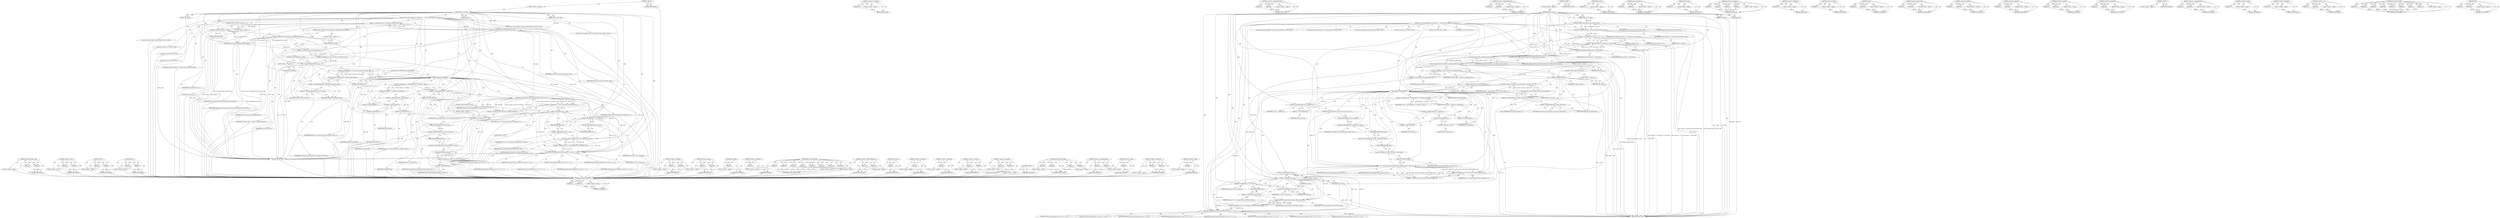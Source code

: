 digraph "ALIGN" {
vulnerable_234 [label=<(METHOD,syscall_get_return_value)>];
vulnerable_235 [label=<(PARAM,p1)>];
vulnerable_236 [label=<(PARAM,p2)>];
vulnerable_237 [label=<(BLOCK,&lt;empty&gt;,&lt;empty&gt;)>];
vulnerable_238 [label=<(METHOD_RETURN,ANY)>];
vulnerable_213 [label=<(METHOD,&lt;operator&gt;.cast)>];
vulnerable_214 [label=<(PARAM,p1)>];
vulnerable_215 [label=<(PARAM,p2)>];
vulnerable_216 [label=<(BLOCK,&lt;empty&gt;,&lt;empty&gt;)>];
vulnerable_217 [label=<(METHOD_RETURN,ANY)>];
vulnerable_168 [label=<(METHOD,test_bit)>];
vulnerable_169 [label=<(PARAM,p1)>];
vulnerable_170 [label=<(PARAM,p2)>];
vulnerable_171 [label=<(BLOCK,&lt;empty&gt;,&lt;empty&gt;)>];
vulnerable_172 [label=<(METHOD_RETURN,ANY)>];
vulnerable_190 [label=<(METHOD,ALIGN)>];
vulnerable_191 [label=<(PARAM,p1)>];
vulnerable_192 [label=<(PARAM,p2)>];
vulnerable_193 [label=<(BLOCK,&lt;empty&gt;,&lt;empty&gt;)>];
vulnerable_194 [label=<(METHOD_RETURN,ANY)>];
vulnerable_6 [label=<(METHOD,&lt;global&gt;)<SUB>1</SUB>>];
vulnerable_7 [label=<(BLOCK,&lt;empty&gt;,&lt;empty&gt;)<SUB>1</SUB>>];
vulnerable_8 [label=<(METHOD,perf_syscall_exit)<SUB>1</SUB>>];
vulnerable_9 [label=<(PARAM,void *ignore)<SUB>1</SUB>>];
vulnerable_10 [label=<(PARAM,struct pt_regs *regs)<SUB>1</SUB>>];
vulnerable_11 [label=<(PARAM,long ret)<SUB>1</SUB>>];
vulnerable_12 [label=<(BLOCK,{
	struct syscall_metadata *sys_data;
	struct s...,{
	struct syscall_metadata *sys_data;
	struct s...)<SUB>2</SUB>>];
vulnerable_13 [label="<(LOCAL,struct syscall_metadata* sys_data: syscall_metadata*)<SUB>3</SUB>>"];
vulnerable_14 [label="<(LOCAL,struct syscall_trace_exit* rec: syscall_trace_exit*)<SUB>4</SUB>>"];
vulnerable_15 [label="<(LOCAL,struct hlist_head* head: hlist_head*)<SUB>5</SUB>>"];
vulnerable_16 [label="<(LOCAL,int syscall_nr: int)<SUB>6</SUB>>"];
vulnerable_17 [label="<(LOCAL,int rctx: int)<SUB>7</SUB>>"];
vulnerable_18 [label="<(LOCAL,int size: int)<SUB>8</SUB>>"];
vulnerable_19 [label=<(&lt;operator&gt;.assignment,syscall_nr = trace_get_syscall_nr(current, regs))<SUB>10</SUB>>];
vulnerable_20 [label=<(IDENTIFIER,syscall_nr,syscall_nr = trace_get_syscall_nr(current, regs))<SUB>10</SUB>>];
vulnerable_21 [label=<(trace_get_syscall_nr,trace_get_syscall_nr(current, regs))<SUB>10</SUB>>];
vulnerable_22 [label=<(IDENTIFIER,current,trace_get_syscall_nr(current, regs))<SUB>10</SUB>>];
vulnerable_23 [label=<(IDENTIFIER,regs,trace_get_syscall_nr(current, regs))<SUB>10</SUB>>];
vulnerable_24 [label=<(CONTROL_STRUCTURE,IF,if (syscall_nr &lt; 0))<SUB>11</SUB>>];
vulnerable_25 [label=<(&lt;operator&gt;.lessThan,syscall_nr &lt; 0)<SUB>11</SUB>>];
vulnerable_26 [label=<(IDENTIFIER,syscall_nr,syscall_nr &lt; 0)<SUB>11</SUB>>];
vulnerable_27 [label=<(LITERAL,0,syscall_nr &lt; 0)<SUB>11</SUB>>];
vulnerable_28 [label=<(BLOCK,&lt;empty&gt;,&lt;empty&gt;)<SUB>12</SUB>>];
vulnerable_29 [label=<(RETURN,return;,return;)<SUB>12</SUB>>];
vulnerable_30 [label=<(CONTROL_STRUCTURE,IF,if (!test_bit(syscall_nr, enabled_perf_exit_syscalls)))<SUB>13</SUB>>];
vulnerable_31 [label=<(&lt;operator&gt;.logicalNot,!test_bit(syscall_nr, enabled_perf_exit_syscalls))<SUB>13</SUB>>];
vulnerable_32 [label=<(test_bit,test_bit(syscall_nr, enabled_perf_exit_syscalls))<SUB>13</SUB>>];
vulnerable_33 [label=<(IDENTIFIER,syscall_nr,test_bit(syscall_nr, enabled_perf_exit_syscalls))<SUB>13</SUB>>];
vulnerable_34 [label=<(IDENTIFIER,enabled_perf_exit_syscalls,test_bit(syscall_nr, enabled_perf_exit_syscalls))<SUB>13</SUB>>];
vulnerable_35 [label=<(BLOCK,&lt;empty&gt;,&lt;empty&gt;)<SUB>14</SUB>>];
vulnerable_36 [label=<(RETURN,return;,return;)<SUB>14</SUB>>];
vulnerable_37 [label=<(&lt;operator&gt;.assignment,sys_data = syscall_nr_to_meta(syscall_nr))<SUB>16</SUB>>];
vulnerable_38 [label=<(IDENTIFIER,sys_data,sys_data = syscall_nr_to_meta(syscall_nr))<SUB>16</SUB>>];
vulnerable_39 [label=<(syscall_nr_to_meta,syscall_nr_to_meta(syscall_nr))<SUB>16</SUB>>];
vulnerable_40 [label=<(IDENTIFIER,syscall_nr,syscall_nr_to_meta(syscall_nr))<SUB>16</SUB>>];
vulnerable_41 [label=<(CONTROL_STRUCTURE,IF,if (!sys_data))<SUB>17</SUB>>];
vulnerable_42 [label=<(&lt;operator&gt;.logicalNot,!sys_data)<SUB>17</SUB>>];
vulnerable_43 [label=<(IDENTIFIER,sys_data,!sys_data)<SUB>17</SUB>>];
vulnerable_44 [label=<(BLOCK,&lt;empty&gt;,&lt;empty&gt;)<SUB>18</SUB>>];
vulnerable_45 [label=<(RETURN,return;,return;)<SUB>18</SUB>>];
vulnerable_46 [label=<(&lt;operator&gt;.assignment,head = this_cpu_ptr(sys_data-&gt;exit_event-&gt;perf_...)<SUB>20</SUB>>];
vulnerable_47 [label=<(IDENTIFIER,head,head = this_cpu_ptr(sys_data-&gt;exit_event-&gt;perf_...)<SUB>20</SUB>>];
vulnerable_48 [label=<(this_cpu_ptr,this_cpu_ptr(sys_data-&gt;exit_event-&gt;perf_events))<SUB>20</SUB>>];
vulnerable_49 [label=<(&lt;operator&gt;.indirectFieldAccess,sys_data-&gt;exit_event-&gt;perf_events)<SUB>20</SUB>>];
vulnerable_50 [label=<(&lt;operator&gt;.indirectFieldAccess,sys_data-&gt;exit_event)<SUB>20</SUB>>];
vulnerable_51 [label=<(IDENTIFIER,sys_data,this_cpu_ptr(sys_data-&gt;exit_event-&gt;perf_events))<SUB>20</SUB>>];
vulnerable_52 [label=<(FIELD_IDENTIFIER,exit_event,exit_event)<SUB>20</SUB>>];
vulnerable_53 [label=<(FIELD_IDENTIFIER,perf_events,perf_events)<SUB>20</SUB>>];
vulnerable_54 [label=<(CONTROL_STRUCTURE,IF,if (hlist_empty(head)))<SUB>21</SUB>>];
vulnerable_55 [label=<(hlist_empty,hlist_empty(head))<SUB>21</SUB>>];
vulnerable_56 [label=<(IDENTIFIER,head,hlist_empty(head))<SUB>21</SUB>>];
vulnerable_57 [label=<(BLOCK,&lt;empty&gt;,&lt;empty&gt;)<SUB>22</SUB>>];
vulnerable_58 [label=<(RETURN,return;,return;)<SUB>22</SUB>>];
vulnerable_59 [label=<(&lt;operator&gt;.assignment,size = ALIGN(sizeof(*rec) + sizeof(u32), sizeof...)<SUB>25</SUB>>];
vulnerable_60 [label=<(IDENTIFIER,size,size = ALIGN(sizeof(*rec) + sizeof(u32), sizeof...)<SUB>25</SUB>>];
vulnerable_61 [label=<(ALIGN,ALIGN(sizeof(*rec) + sizeof(u32), sizeof(u64)))<SUB>25</SUB>>];
vulnerable_62 [label=<(&lt;operator&gt;.addition,sizeof(*rec) + sizeof(u32))<SUB>25</SUB>>];
vulnerable_63 [label=<(&lt;operator&gt;.sizeOf,sizeof(*rec))<SUB>25</SUB>>];
vulnerable_64 [label=<(&lt;operator&gt;.indirection,*rec)<SUB>25</SUB>>];
vulnerable_65 [label=<(IDENTIFIER,rec,sizeof(*rec))<SUB>25</SUB>>];
vulnerable_66 [label=<(&lt;operator&gt;.sizeOf,sizeof(u32))<SUB>25</SUB>>];
vulnerable_67 [label=<(IDENTIFIER,u32,sizeof(u32))<SUB>25</SUB>>];
vulnerable_68 [label=<(&lt;operator&gt;.sizeOf,sizeof(u64))<SUB>25</SUB>>];
vulnerable_69 [label=<(IDENTIFIER,u64,sizeof(u64))<SUB>25</SUB>>];
vulnerable_70 [label=<(&lt;operator&gt;.assignmentMinus,size -= sizeof(u32))<SUB>26</SUB>>];
vulnerable_71 [label=<(IDENTIFIER,size,size -= sizeof(u32))<SUB>26</SUB>>];
vulnerable_72 [label=<(&lt;operator&gt;.sizeOf,sizeof(u32))<SUB>26</SUB>>];
vulnerable_73 [label=<(IDENTIFIER,u32,sizeof(u32))<SUB>26</SUB>>];
vulnerable_74 [label=<(&lt;operator&gt;.assignment,rec = (struct syscall_trace_exit *)perf_trace_b...)<SUB>28</SUB>>];
vulnerable_75 [label=<(IDENTIFIER,rec,rec = (struct syscall_trace_exit *)perf_trace_b...)<SUB>28</SUB>>];
vulnerable_76 [label=<(&lt;operator&gt;.cast,(struct syscall_trace_exit *)perf_trace_buf_pre...)<SUB>28</SUB>>];
vulnerable_77 [label=<(UNKNOWN,struct syscall_trace_exit *,struct syscall_trace_exit *)<SUB>28</SUB>>];
vulnerable_78 [label=<(perf_trace_buf_prepare,perf_trace_buf_prepare(size,
				sys_data-&gt;exit...)<SUB>28</SUB>>];
vulnerable_79 [label=<(IDENTIFIER,size,perf_trace_buf_prepare(size,
				sys_data-&gt;exit...)<SUB>28</SUB>>];
vulnerable_80 [label=<(&lt;operator&gt;.fieldAccess,sys_data-&gt;exit_event-&gt;event.type)<SUB>29</SUB>>];
vulnerable_81 [label=<(&lt;operator&gt;.indirectFieldAccess,sys_data-&gt;exit_event-&gt;event)<SUB>29</SUB>>];
vulnerable_82 [label=<(&lt;operator&gt;.indirectFieldAccess,sys_data-&gt;exit_event)<SUB>29</SUB>>];
vulnerable_83 [label=<(IDENTIFIER,sys_data,perf_trace_buf_prepare(size,
				sys_data-&gt;exit...)<SUB>29</SUB>>];
vulnerable_84 [label=<(FIELD_IDENTIFIER,exit_event,exit_event)<SUB>29</SUB>>];
vulnerable_85 [label=<(FIELD_IDENTIFIER,event,event)<SUB>29</SUB>>];
vulnerable_86 [label=<(FIELD_IDENTIFIER,type,type)<SUB>29</SUB>>];
vulnerable_87 [label=<(IDENTIFIER,regs,perf_trace_buf_prepare(size,
				sys_data-&gt;exit...)<SUB>29</SUB>>];
vulnerable_88 [label=<(&lt;operator&gt;.addressOf,&amp;rctx)<SUB>29</SUB>>];
vulnerable_89 [label=<(IDENTIFIER,rctx,perf_trace_buf_prepare(size,
				sys_data-&gt;exit...)<SUB>29</SUB>>];
vulnerable_90 [label=<(CONTROL_STRUCTURE,IF,if (!rec))<SUB>30</SUB>>];
vulnerable_91 [label=<(&lt;operator&gt;.logicalNot,!rec)<SUB>30</SUB>>];
vulnerable_92 [label=<(IDENTIFIER,rec,!rec)<SUB>30</SUB>>];
vulnerable_93 [label=<(BLOCK,&lt;empty&gt;,&lt;empty&gt;)<SUB>31</SUB>>];
vulnerable_94 [label=<(RETURN,return;,return;)<SUB>31</SUB>>];
vulnerable_95 [label=<(&lt;operator&gt;.assignment,rec-&gt;nr = syscall_nr)<SUB>33</SUB>>];
vulnerable_96 [label=<(&lt;operator&gt;.indirectFieldAccess,rec-&gt;nr)<SUB>33</SUB>>];
vulnerable_97 [label=<(IDENTIFIER,rec,rec-&gt;nr = syscall_nr)<SUB>33</SUB>>];
vulnerable_98 [label=<(FIELD_IDENTIFIER,nr,nr)<SUB>33</SUB>>];
vulnerable_99 [label=<(IDENTIFIER,syscall_nr,rec-&gt;nr = syscall_nr)<SUB>33</SUB>>];
vulnerable_100 [label=<(&lt;operator&gt;.assignment,rec-&gt;ret = syscall_get_return_value(current, regs))<SUB>34</SUB>>];
vulnerable_101 [label=<(&lt;operator&gt;.indirectFieldAccess,rec-&gt;ret)<SUB>34</SUB>>];
vulnerable_102 [label=<(IDENTIFIER,rec,rec-&gt;ret = syscall_get_return_value(current, regs))<SUB>34</SUB>>];
vulnerable_103 [label=<(FIELD_IDENTIFIER,ret,ret)<SUB>34</SUB>>];
vulnerable_104 [label=<(syscall_get_return_value,syscall_get_return_value(current, regs))<SUB>34</SUB>>];
vulnerable_105 [label=<(IDENTIFIER,current,syscall_get_return_value(current, regs))<SUB>34</SUB>>];
vulnerable_106 [label=<(IDENTIFIER,regs,syscall_get_return_value(current, regs))<SUB>34</SUB>>];
vulnerable_107 [label=<(perf_trace_buf_submit,perf_trace_buf_submit(rec, size, rctx, 0, 1, re...)<SUB>35</SUB>>];
vulnerable_108 [label=<(IDENTIFIER,rec,perf_trace_buf_submit(rec, size, rctx, 0, 1, re...)<SUB>35</SUB>>];
vulnerable_109 [label=<(IDENTIFIER,size,perf_trace_buf_submit(rec, size, rctx, 0, 1, re...)<SUB>35</SUB>>];
vulnerable_110 [label=<(IDENTIFIER,rctx,perf_trace_buf_submit(rec, size, rctx, 0, 1, re...)<SUB>35</SUB>>];
vulnerable_111 [label=<(LITERAL,0,perf_trace_buf_submit(rec, size, rctx, 0, 1, re...)<SUB>35</SUB>>];
vulnerable_112 [label=<(LITERAL,1,perf_trace_buf_submit(rec, size, rctx, 0, 1, re...)<SUB>35</SUB>>];
vulnerable_113 [label=<(IDENTIFIER,regs,perf_trace_buf_submit(rec, size, rctx, 0, 1, re...)<SUB>35</SUB>>];
vulnerable_114 [label=<(IDENTIFIER,head,perf_trace_buf_submit(rec, size, rctx, 0, 1, re...)<SUB>35</SUB>>];
vulnerable_115 [label=<(IDENTIFIER,NULL,perf_trace_buf_submit(rec, size, rctx, 0, 1, re...)<SUB>35</SUB>>];
vulnerable_116 [label=<(METHOD_RETURN,void)<SUB>1</SUB>>];
vulnerable_118 [label=<(METHOD_RETURN,ANY)<SUB>1</SUB>>];
vulnerable_195 [label=<(METHOD,&lt;operator&gt;.addition)>];
vulnerable_196 [label=<(PARAM,p1)>];
vulnerable_197 [label=<(PARAM,p2)>];
vulnerable_198 [label=<(BLOCK,&lt;empty&gt;,&lt;empty&gt;)>];
vulnerable_199 [label=<(METHOD_RETURN,ANY)>];
vulnerable_154 [label=<(METHOD,trace_get_syscall_nr)>];
vulnerable_155 [label=<(PARAM,p1)>];
vulnerable_156 [label=<(PARAM,p2)>];
vulnerable_157 [label=<(BLOCK,&lt;empty&gt;,&lt;empty&gt;)>];
vulnerable_158 [label=<(METHOD_RETURN,ANY)>];
vulnerable_186 [label=<(METHOD,hlist_empty)>];
vulnerable_187 [label=<(PARAM,p1)>];
vulnerable_188 [label=<(BLOCK,&lt;empty&gt;,&lt;empty&gt;)>];
vulnerable_189 [label=<(METHOD_RETURN,ANY)>];
vulnerable_230 [label=<(METHOD,&lt;operator&gt;.addressOf)>];
vulnerable_231 [label=<(PARAM,p1)>];
vulnerable_232 [label=<(BLOCK,&lt;empty&gt;,&lt;empty&gt;)>];
vulnerable_233 [label=<(METHOD_RETURN,ANY)>];
vulnerable_239 [label=<(METHOD,perf_trace_buf_submit)>];
vulnerable_240 [label=<(PARAM,p1)>];
vulnerable_241 [label=<(PARAM,p2)>];
vulnerable_242 [label=<(PARAM,p3)>];
vulnerable_243 [label=<(PARAM,p4)>];
vulnerable_244 [label=<(PARAM,p5)>];
vulnerable_245 [label=<(PARAM,p6)>];
vulnerable_246 [label=<(PARAM,p7)>];
vulnerable_247 [label=<(PARAM,p8)>];
vulnerable_248 [label=<(BLOCK,&lt;empty&gt;,&lt;empty&gt;)>];
vulnerable_249 [label=<(METHOD_RETURN,ANY)>];
vulnerable_181 [label=<(METHOD,&lt;operator&gt;.indirectFieldAccess)>];
vulnerable_182 [label=<(PARAM,p1)>];
vulnerable_183 [label=<(PARAM,p2)>];
vulnerable_184 [label=<(BLOCK,&lt;empty&gt;,&lt;empty&gt;)>];
vulnerable_185 [label=<(METHOD_RETURN,ANY)>];
vulnerable_177 [label=<(METHOD,this_cpu_ptr)>];
vulnerable_178 [label=<(PARAM,p1)>];
vulnerable_179 [label=<(BLOCK,&lt;empty&gt;,&lt;empty&gt;)>];
vulnerable_180 [label=<(METHOD_RETURN,ANY)>];
vulnerable_164 [label=<(METHOD,&lt;operator&gt;.logicalNot)>];
vulnerable_165 [label=<(PARAM,p1)>];
vulnerable_166 [label=<(BLOCK,&lt;empty&gt;,&lt;empty&gt;)>];
vulnerable_167 [label=<(METHOD_RETURN,ANY)>];
vulnerable_204 [label=<(METHOD,&lt;operator&gt;.indirection)>];
vulnerable_205 [label=<(PARAM,p1)>];
vulnerable_206 [label=<(BLOCK,&lt;empty&gt;,&lt;empty&gt;)>];
vulnerable_207 [label=<(METHOD_RETURN,ANY)>];
vulnerable_159 [label=<(METHOD,&lt;operator&gt;.lessThan)>];
vulnerable_160 [label=<(PARAM,p1)>];
vulnerable_161 [label=<(PARAM,p2)>];
vulnerable_162 [label=<(BLOCK,&lt;empty&gt;,&lt;empty&gt;)>];
vulnerable_163 [label=<(METHOD_RETURN,ANY)>];
vulnerable_149 [label=<(METHOD,&lt;operator&gt;.assignment)>];
vulnerable_150 [label=<(PARAM,p1)>];
vulnerable_151 [label=<(PARAM,p2)>];
vulnerable_152 [label=<(BLOCK,&lt;empty&gt;,&lt;empty&gt;)>];
vulnerable_153 [label=<(METHOD_RETURN,ANY)>];
vulnerable_143 [label=<(METHOD,&lt;global&gt;)<SUB>1</SUB>>];
vulnerable_144 [label=<(BLOCK,&lt;empty&gt;,&lt;empty&gt;)>];
vulnerable_145 [label=<(METHOD_RETURN,ANY)>];
vulnerable_218 [label=<(METHOD,perf_trace_buf_prepare)>];
vulnerable_219 [label=<(PARAM,p1)>];
vulnerable_220 [label=<(PARAM,p2)>];
vulnerable_221 [label=<(PARAM,p3)>];
vulnerable_222 [label=<(PARAM,p4)>];
vulnerable_223 [label=<(BLOCK,&lt;empty&gt;,&lt;empty&gt;)>];
vulnerable_224 [label=<(METHOD_RETURN,ANY)>];
vulnerable_208 [label=<(METHOD,&lt;operator&gt;.assignmentMinus)>];
vulnerable_209 [label=<(PARAM,p1)>];
vulnerable_210 [label=<(PARAM,p2)>];
vulnerable_211 [label=<(BLOCK,&lt;empty&gt;,&lt;empty&gt;)>];
vulnerable_212 [label=<(METHOD_RETURN,ANY)>];
vulnerable_173 [label=<(METHOD,syscall_nr_to_meta)>];
vulnerable_174 [label=<(PARAM,p1)>];
vulnerable_175 [label=<(BLOCK,&lt;empty&gt;,&lt;empty&gt;)>];
vulnerable_176 [label=<(METHOD_RETURN,ANY)>];
vulnerable_225 [label=<(METHOD,&lt;operator&gt;.fieldAccess)>];
vulnerable_226 [label=<(PARAM,p1)>];
vulnerable_227 [label=<(PARAM,p2)>];
vulnerable_228 [label=<(BLOCK,&lt;empty&gt;,&lt;empty&gt;)>];
vulnerable_229 [label=<(METHOD_RETURN,ANY)>];
vulnerable_200 [label=<(METHOD,&lt;operator&gt;.sizeOf)>];
vulnerable_201 [label=<(PARAM,p1)>];
vulnerable_202 [label=<(BLOCK,&lt;empty&gt;,&lt;empty&gt;)>];
vulnerable_203 [label=<(METHOD_RETURN,ANY)>];
fixed_239 [label=<(METHOD,&lt;operator&gt;.fieldAccess)>];
fixed_240 [label=<(PARAM,p1)>];
fixed_241 [label=<(PARAM,p2)>];
fixed_242 [label=<(BLOCK,&lt;empty&gt;,&lt;empty&gt;)>];
fixed_243 [label=<(METHOD_RETURN,ANY)>];
fixed_218 [label=<(METHOD,&lt;operator&gt;.indirection)>];
fixed_219 [label=<(PARAM,p1)>];
fixed_220 [label=<(BLOCK,&lt;empty&gt;,&lt;empty&gt;)>];
fixed_221 [label=<(METHOD_RETURN,ANY)>];
fixed_173 [label=<(METHOD,&lt;operator&gt;.greaterEqualsThan)>];
fixed_174 [label=<(PARAM,p1)>];
fixed_175 [label=<(PARAM,p2)>];
fixed_176 [label=<(BLOCK,&lt;empty&gt;,&lt;empty&gt;)>];
fixed_177 [label=<(METHOD_RETURN,ANY)>];
fixed_195 [label=<(METHOD,&lt;operator&gt;.indirectFieldAccess)>];
fixed_196 [label=<(PARAM,p1)>];
fixed_197 [label=<(PARAM,p2)>];
fixed_198 [label=<(BLOCK,&lt;empty&gt;,&lt;empty&gt;)>];
fixed_199 [label=<(METHOD_RETURN,ANY)>];
fixed_6 [label=<(METHOD,&lt;global&gt;)<SUB>1</SUB>>];
fixed_7 [label=<(BLOCK,&lt;empty&gt;,&lt;empty&gt;)<SUB>1</SUB>>];
fixed_8 [label=<(METHOD,perf_syscall_exit)<SUB>1</SUB>>];
fixed_9 [label=<(PARAM,void *ignore)<SUB>1</SUB>>];
fixed_10 [label=<(PARAM,struct pt_regs *regs)<SUB>1</SUB>>];
fixed_11 [label=<(PARAM,long ret)<SUB>1</SUB>>];
fixed_12 [label=<(BLOCK,{
	struct syscall_metadata *sys_data;
	struct s...,{
	struct syscall_metadata *sys_data;
	struct s...)<SUB>2</SUB>>];
fixed_13 [label="<(LOCAL,struct syscall_metadata* sys_data: syscall_metadata*)<SUB>3</SUB>>"];
fixed_14 [label="<(LOCAL,struct syscall_trace_exit* rec: syscall_trace_exit*)<SUB>4</SUB>>"];
fixed_15 [label="<(LOCAL,struct hlist_head* head: hlist_head*)<SUB>5</SUB>>"];
fixed_16 [label="<(LOCAL,int syscall_nr: int)<SUB>6</SUB>>"];
fixed_17 [label="<(LOCAL,int rctx: int)<SUB>7</SUB>>"];
fixed_18 [label="<(LOCAL,int size: int)<SUB>8</SUB>>"];
fixed_19 [label=<(&lt;operator&gt;.assignment,syscall_nr = trace_get_syscall_nr(current, regs))<SUB>10</SUB>>];
fixed_20 [label=<(IDENTIFIER,syscall_nr,syscall_nr = trace_get_syscall_nr(current, regs))<SUB>10</SUB>>];
fixed_21 [label=<(trace_get_syscall_nr,trace_get_syscall_nr(current, regs))<SUB>10</SUB>>];
fixed_22 [label=<(IDENTIFIER,current,trace_get_syscall_nr(current, regs))<SUB>10</SUB>>];
fixed_23 [label=<(IDENTIFIER,regs,trace_get_syscall_nr(current, regs))<SUB>10</SUB>>];
fixed_24 [label=<(CONTROL_STRUCTURE,IF,if (syscall_nr &lt; 0 || syscall_nr &gt;= NR_syscalls))<SUB>11</SUB>>];
fixed_25 [label=<(&lt;operator&gt;.logicalOr,syscall_nr &lt; 0 || syscall_nr &gt;= NR_syscalls)<SUB>11</SUB>>];
fixed_26 [label=<(&lt;operator&gt;.lessThan,syscall_nr &lt; 0)<SUB>11</SUB>>];
fixed_27 [label=<(IDENTIFIER,syscall_nr,syscall_nr &lt; 0)<SUB>11</SUB>>];
fixed_28 [label=<(LITERAL,0,syscall_nr &lt; 0)<SUB>11</SUB>>];
fixed_29 [label=<(&lt;operator&gt;.greaterEqualsThan,syscall_nr &gt;= NR_syscalls)<SUB>11</SUB>>];
fixed_30 [label=<(IDENTIFIER,syscall_nr,syscall_nr &gt;= NR_syscalls)<SUB>11</SUB>>];
fixed_31 [label=<(IDENTIFIER,NR_syscalls,syscall_nr &gt;= NR_syscalls)<SUB>11</SUB>>];
fixed_32 [label=<(BLOCK,&lt;empty&gt;,&lt;empty&gt;)<SUB>12</SUB>>];
fixed_33 [label=<(RETURN,return;,return;)<SUB>12</SUB>>];
fixed_34 [label=<(CONTROL_STRUCTURE,IF,if (!test_bit(syscall_nr, enabled_perf_exit_syscalls)))<SUB>13</SUB>>];
fixed_35 [label=<(&lt;operator&gt;.logicalNot,!test_bit(syscall_nr, enabled_perf_exit_syscalls))<SUB>13</SUB>>];
fixed_36 [label=<(test_bit,test_bit(syscall_nr, enabled_perf_exit_syscalls))<SUB>13</SUB>>];
fixed_37 [label=<(IDENTIFIER,syscall_nr,test_bit(syscall_nr, enabled_perf_exit_syscalls))<SUB>13</SUB>>];
fixed_38 [label=<(IDENTIFIER,enabled_perf_exit_syscalls,test_bit(syscall_nr, enabled_perf_exit_syscalls))<SUB>13</SUB>>];
fixed_39 [label=<(BLOCK,&lt;empty&gt;,&lt;empty&gt;)<SUB>14</SUB>>];
fixed_40 [label=<(RETURN,return;,return;)<SUB>14</SUB>>];
fixed_41 [label=<(&lt;operator&gt;.assignment,sys_data = syscall_nr_to_meta(syscall_nr))<SUB>16</SUB>>];
fixed_42 [label=<(IDENTIFIER,sys_data,sys_data = syscall_nr_to_meta(syscall_nr))<SUB>16</SUB>>];
fixed_43 [label=<(syscall_nr_to_meta,syscall_nr_to_meta(syscall_nr))<SUB>16</SUB>>];
fixed_44 [label=<(IDENTIFIER,syscall_nr,syscall_nr_to_meta(syscall_nr))<SUB>16</SUB>>];
fixed_45 [label=<(CONTROL_STRUCTURE,IF,if (!sys_data))<SUB>17</SUB>>];
fixed_46 [label=<(&lt;operator&gt;.logicalNot,!sys_data)<SUB>17</SUB>>];
fixed_47 [label=<(IDENTIFIER,sys_data,!sys_data)<SUB>17</SUB>>];
fixed_48 [label=<(BLOCK,&lt;empty&gt;,&lt;empty&gt;)<SUB>18</SUB>>];
fixed_49 [label=<(RETURN,return;,return;)<SUB>18</SUB>>];
fixed_50 [label=<(&lt;operator&gt;.assignment,head = this_cpu_ptr(sys_data-&gt;exit_event-&gt;perf_...)<SUB>20</SUB>>];
fixed_51 [label=<(IDENTIFIER,head,head = this_cpu_ptr(sys_data-&gt;exit_event-&gt;perf_...)<SUB>20</SUB>>];
fixed_52 [label=<(this_cpu_ptr,this_cpu_ptr(sys_data-&gt;exit_event-&gt;perf_events))<SUB>20</SUB>>];
fixed_53 [label=<(&lt;operator&gt;.indirectFieldAccess,sys_data-&gt;exit_event-&gt;perf_events)<SUB>20</SUB>>];
fixed_54 [label=<(&lt;operator&gt;.indirectFieldAccess,sys_data-&gt;exit_event)<SUB>20</SUB>>];
fixed_55 [label=<(IDENTIFIER,sys_data,this_cpu_ptr(sys_data-&gt;exit_event-&gt;perf_events))<SUB>20</SUB>>];
fixed_56 [label=<(FIELD_IDENTIFIER,exit_event,exit_event)<SUB>20</SUB>>];
fixed_57 [label=<(FIELD_IDENTIFIER,perf_events,perf_events)<SUB>20</SUB>>];
fixed_58 [label=<(CONTROL_STRUCTURE,IF,if (hlist_empty(head)))<SUB>21</SUB>>];
fixed_59 [label=<(hlist_empty,hlist_empty(head))<SUB>21</SUB>>];
fixed_60 [label=<(IDENTIFIER,head,hlist_empty(head))<SUB>21</SUB>>];
fixed_61 [label=<(BLOCK,&lt;empty&gt;,&lt;empty&gt;)<SUB>22</SUB>>];
fixed_62 [label=<(RETURN,return;,return;)<SUB>22</SUB>>];
fixed_63 [label=<(&lt;operator&gt;.assignment,size = ALIGN(sizeof(*rec) + sizeof(u32), sizeof...)<SUB>25</SUB>>];
fixed_64 [label=<(IDENTIFIER,size,size = ALIGN(sizeof(*rec) + sizeof(u32), sizeof...)<SUB>25</SUB>>];
fixed_65 [label=<(ALIGN,ALIGN(sizeof(*rec) + sizeof(u32), sizeof(u64)))<SUB>25</SUB>>];
fixed_66 [label=<(&lt;operator&gt;.addition,sizeof(*rec) + sizeof(u32))<SUB>25</SUB>>];
fixed_67 [label=<(&lt;operator&gt;.sizeOf,sizeof(*rec))<SUB>25</SUB>>];
fixed_68 [label=<(&lt;operator&gt;.indirection,*rec)<SUB>25</SUB>>];
fixed_69 [label=<(IDENTIFIER,rec,sizeof(*rec))<SUB>25</SUB>>];
fixed_70 [label=<(&lt;operator&gt;.sizeOf,sizeof(u32))<SUB>25</SUB>>];
fixed_71 [label=<(IDENTIFIER,u32,sizeof(u32))<SUB>25</SUB>>];
fixed_72 [label=<(&lt;operator&gt;.sizeOf,sizeof(u64))<SUB>25</SUB>>];
fixed_73 [label=<(IDENTIFIER,u64,sizeof(u64))<SUB>25</SUB>>];
fixed_74 [label=<(&lt;operator&gt;.assignmentMinus,size -= sizeof(u32))<SUB>26</SUB>>];
fixed_75 [label=<(IDENTIFIER,size,size -= sizeof(u32))<SUB>26</SUB>>];
fixed_76 [label=<(&lt;operator&gt;.sizeOf,sizeof(u32))<SUB>26</SUB>>];
fixed_77 [label=<(IDENTIFIER,u32,sizeof(u32))<SUB>26</SUB>>];
fixed_78 [label=<(&lt;operator&gt;.assignment,rec = (struct syscall_trace_exit *)perf_trace_b...)<SUB>28</SUB>>];
fixed_79 [label=<(IDENTIFIER,rec,rec = (struct syscall_trace_exit *)perf_trace_b...)<SUB>28</SUB>>];
fixed_80 [label=<(&lt;operator&gt;.cast,(struct syscall_trace_exit *)perf_trace_buf_pre...)<SUB>28</SUB>>];
fixed_81 [label=<(UNKNOWN,struct syscall_trace_exit *,struct syscall_trace_exit *)<SUB>28</SUB>>];
fixed_82 [label=<(perf_trace_buf_prepare,perf_trace_buf_prepare(size,
				sys_data-&gt;exit...)<SUB>28</SUB>>];
fixed_83 [label=<(IDENTIFIER,size,perf_trace_buf_prepare(size,
				sys_data-&gt;exit...)<SUB>28</SUB>>];
fixed_84 [label=<(&lt;operator&gt;.fieldAccess,sys_data-&gt;exit_event-&gt;event.type)<SUB>29</SUB>>];
fixed_85 [label=<(&lt;operator&gt;.indirectFieldAccess,sys_data-&gt;exit_event-&gt;event)<SUB>29</SUB>>];
fixed_86 [label=<(&lt;operator&gt;.indirectFieldAccess,sys_data-&gt;exit_event)<SUB>29</SUB>>];
fixed_87 [label=<(IDENTIFIER,sys_data,perf_trace_buf_prepare(size,
				sys_data-&gt;exit...)<SUB>29</SUB>>];
fixed_88 [label=<(FIELD_IDENTIFIER,exit_event,exit_event)<SUB>29</SUB>>];
fixed_89 [label=<(FIELD_IDENTIFIER,event,event)<SUB>29</SUB>>];
fixed_90 [label=<(FIELD_IDENTIFIER,type,type)<SUB>29</SUB>>];
fixed_91 [label=<(IDENTIFIER,regs,perf_trace_buf_prepare(size,
				sys_data-&gt;exit...)<SUB>29</SUB>>];
fixed_92 [label=<(&lt;operator&gt;.addressOf,&amp;rctx)<SUB>29</SUB>>];
fixed_93 [label=<(IDENTIFIER,rctx,perf_trace_buf_prepare(size,
				sys_data-&gt;exit...)<SUB>29</SUB>>];
fixed_94 [label=<(CONTROL_STRUCTURE,IF,if (!rec))<SUB>30</SUB>>];
fixed_95 [label=<(&lt;operator&gt;.logicalNot,!rec)<SUB>30</SUB>>];
fixed_96 [label=<(IDENTIFIER,rec,!rec)<SUB>30</SUB>>];
fixed_97 [label=<(BLOCK,&lt;empty&gt;,&lt;empty&gt;)<SUB>31</SUB>>];
fixed_98 [label=<(RETURN,return;,return;)<SUB>31</SUB>>];
fixed_99 [label=<(&lt;operator&gt;.assignment,rec-&gt;nr = syscall_nr)<SUB>33</SUB>>];
fixed_100 [label=<(&lt;operator&gt;.indirectFieldAccess,rec-&gt;nr)<SUB>33</SUB>>];
fixed_101 [label=<(IDENTIFIER,rec,rec-&gt;nr = syscall_nr)<SUB>33</SUB>>];
fixed_102 [label=<(FIELD_IDENTIFIER,nr,nr)<SUB>33</SUB>>];
fixed_103 [label=<(IDENTIFIER,syscall_nr,rec-&gt;nr = syscall_nr)<SUB>33</SUB>>];
fixed_104 [label=<(&lt;operator&gt;.assignment,rec-&gt;ret = syscall_get_return_value(current, regs))<SUB>34</SUB>>];
fixed_105 [label=<(&lt;operator&gt;.indirectFieldAccess,rec-&gt;ret)<SUB>34</SUB>>];
fixed_106 [label=<(IDENTIFIER,rec,rec-&gt;ret = syscall_get_return_value(current, regs))<SUB>34</SUB>>];
fixed_107 [label=<(FIELD_IDENTIFIER,ret,ret)<SUB>34</SUB>>];
fixed_108 [label=<(syscall_get_return_value,syscall_get_return_value(current, regs))<SUB>34</SUB>>];
fixed_109 [label=<(IDENTIFIER,current,syscall_get_return_value(current, regs))<SUB>34</SUB>>];
fixed_110 [label=<(IDENTIFIER,regs,syscall_get_return_value(current, regs))<SUB>34</SUB>>];
fixed_111 [label=<(perf_trace_buf_submit,perf_trace_buf_submit(rec, size, rctx, 0, 1, re...)<SUB>35</SUB>>];
fixed_112 [label=<(IDENTIFIER,rec,perf_trace_buf_submit(rec, size, rctx, 0, 1, re...)<SUB>35</SUB>>];
fixed_113 [label=<(IDENTIFIER,size,perf_trace_buf_submit(rec, size, rctx, 0, 1, re...)<SUB>35</SUB>>];
fixed_114 [label=<(IDENTIFIER,rctx,perf_trace_buf_submit(rec, size, rctx, 0, 1, re...)<SUB>35</SUB>>];
fixed_115 [label=<(LITERAL,0,perf_trace_buf_submit(rec, size, rctx, 0, 1, re...)<SUB>35</SUB>>];
fixed_116 [label=<(LITERAL,1,perf_trace_buf_submit(rec, size, rctx, 0, 1, re...)<SUB>35</SUB>>];
fixed_117 [label=<(IDENTIFIER,regs,perf_trace_buf_submit(rec, size, rctx, 0, 1, re...)<SUB>35</SUB>>];
fixed_118 [label=<(IDENTIFIER,head,perf_trace_buf_submit(rec, size, rctx, 0, 1, re...)<SUB>35</SUB>>];
fixed_119 [label=<(IDENTIFIER,NULL,perf_trace_buf_submit(rec, size, rctx, 0, 1, re...)<SUB>35</SUB>>];
fixed_120 [label=<(METHOD_RETURN,void)<SUB>1</SUB>>];
fixed_122 [label=<(METHOD_RETURN,ANY)<SUB>1</SUB>>];
fixed_200 [label=<(METHOD,hlist_empty)>];
fixed_201 [label=<(PARAM,p1)>];
fixed_202 [label=<(BLOCK,&lt;empty&gt;,&lt;empty&gt;)>];
fixed_203 [label=<(METHOD_RETURN,ANY)>];
fixed_158 [label=<(METHOD,trace_get_syscall_nr)>];
fixed_159 [label=<(PARAM,p1)>];
fixed_160 [label=<(PARAM,p2)>];
fixed_161 [label=<(BLOCK,&lt;empty&gt;,&lt;empty&gt;)>];
fixed_162 [label=<(METHOD_RETURN,ANY)>];
fixed_191 [label=<(METHOD,this_cpu_ptr)>];
fixed_192 [label=<(PARAM,p1)>];
fixed_193 [label=<(BLOCK,&lt;empty&gt;,&lt;empty&gt;)>];
fixed_194 [label=<(METHOD_RETURN,ANY)>];
fixed_232 [label=<(METHOD,perf_trace_buf_prepare)>];
fixed_233 [label=<(PARAM,p1)>];
fixed_234 [label=<(PARAM,p2)>];
fixed_235 [label=<(PARAM,p3)>];
fixed_236 [label=<(PARAM,p4)>];
fixed_237 [label=<(BLOCK,&lt;empty&gt;,&lt;empty&gt;)>];
fixed_238 [label=<(METHOD_RETURN,ANY)>];
fixed_244 [label=<(METHOD,&lt;operator&gt;.addressOf)>];
fixed_245 [label=<(PARAM,p1)>];
fixed_246 [label=<(BLOCK,&lt;empty&gt;,&lt;empty&gt;)>];
fixed_247 [label=<(METHOD_RETURN,ANY)>];
fixed_187 [label=<(METHOD,syscall_nr_to_meta)>];
fixed_188 [label=<(PARAM,p1)>];
fixed_189 [label=<(BLOCK,&lt;empty&gt;,&lt;empty&gt;)>];
fixed_190 [label=<(METHOD_RETURN,ANY)>];
fixed_182 [label=<(METHOD,test_bit)>];
fixed_183 [label=<(PARAM,p1)>];
fixed_184 [label=<(PARAM,p2)>];
fixed_185 [label=<(BLOCK,&lt;empty&gt;,&lt;empty&gt;)>];
fixed_186 [label=<(METHOD_RETURN,ANY)>];
fixed_248 [label=<(METHOD,syscall_get_return_value)>];
fixed_249 [label=<(PARAM,p1)>];
fixed_250 [label=<(PARAM,p2)>];
fixed_251 [label=<(BLOCK,&lt;empty&gt;,&lt;empty&gt;)>];
fixed_252 [label=<(METHOD_RETURN,ANY)>];
fixed_168 [label=<(METHOD,&lt;operator&gt;.lessThan)>];
fixed_169 [label=<(PARAM,p1)>];
fixed_170 [label=<(PARAM,p2)>];
fixed_171 [label=<(BLOCK,&lt;empty&gt;,&lt;empty&gt;)>];
fixed_172 [label=<(METHOD_RETURN,ANY)>];
fixed_209 [label=<(METHOD,&lt;operator&gt;.addition)>];
fixed_210 [label=<(PARAM,p1)>];
fixed_211 [label=<(PARAM,p2)>];
fixed_212 [label=<(BLOCK,&lt;empty&gt;,&lt;empty&gt;)>];
fixed_213 [label=<(METHOD_RETURN,ANY)>];
fixed_163 [label=<(METHOD,&lt;operator&gt;.logicalOr)>];
fixed_164 [label=<(PARAM,p1)>];
fixed_165 [label=<(PARAM,p2)>];
fixed_166 [label=<(BLOCK,&lt;empty&gt;,&lt;empty&gt;)>];
fixed_167 [label=<(METHOD_RETURN,ANY)>];
fixed_153 [label=<(METHOD,&lt;operator&gt;.assignment)>];
fixed_154 [label=<(PARAM,p1)>];
fixed_155 [label=<(PARAM,p2)>];
fixed_156 [label=<(BLOCK,&lt;empty&gt;,&lt;empty&gt;)>];
fixed_157 [label=<(METHOD_RETURN,ANY)>];
fixed_147 [label=<(METHOD,&lt;global&gt;)<SUB>1</SUB>>];
fixed_148 [label=<(BLOCK,&lt;empty&gt;,&lt;empty&gt;)>];
fixed_149 [label=<(METHOD_RETURN,ANY)>];
fixed_222 [label=<(METHOD,&lt;operator&gt;.assignmentMinus)>];
fixed_223 [label=<(PARAM,p1)>];
fixed_224 [label=<(PARAM,p2)>];
fixed_225 [label=<(BLOCK,&lt;empty&gt;,&lt;empty&gt;)>];
fixed_226 [label=<(METHOD_RETURN,ANY)>];
fixed_214 [label=<(METHOD,&lt;operator&gt;.sizeOf)>];
fixed_215 [label=<(PARAM,p1)>];
fixed_216 [label=<(BLOCK,&lt;empty&gt;,&lt;empty&gt;)>];
fixed_217 [label=<(METHOD_RETURN,ANY)>];
fixed_178 [label=<(METHOD,&lt;operator&gt;.logicalNot)>];
fixed_179 [label=<(PARAM,p1)>];
fixed_180 [label=<(BLOCK,&lt;empty&gt;,&lt;empty&gt;)>];
fixed_181 [label=<(METHOD_RETURN,ANY)>];
fixed_227 [label=<(METHOD,&lt;operator&gt;.cast)>];
fixed_228 [label=<(PARAM,p1)>];
fixed_229 [label=<(PARAM,p2)>];
fixed_230 [label=<(BLOCK,&lt;empty&gt;,&lt;empty&gt;)>];
fixed_231 [label=<(METHOD_RETURN,ANY)>];
fixed_253 [label=<(METHOD,perf_trace_buf_submit)>];
fixed_254 [label=<(PARAM,p1)>];
fixed_255 [label=<(PARAM,p2)>];
fixed_256 [label=<(PARAM,p3)>];
fixed_257 [label=<(PARAM,p4)>];
fixed_258 [label=<(PARAM,p5)>];
fixed_259 [label=<(PARAM,p6)>];
fixed_260 [label=<(PARAM,p7)>];
fixed_261 [label=<(PARAM,p8)>];
fixed_262 [label=<(BLOCK,&lt;empty&gt;,&lt;empty&gt;)>];
fixed_263 [label=<(METHOD_RETURN,ANY)>];
fixed_204 [label=<(METHOD,ALIGN)>];
fixed_205 [label=<(PARAM,p1)>];
fixed_206 [label=<(PARAM,p2)>];
fixed_207 [label=<(BLOCK,&lt;empty&gt;,&lt;empty&gt;)>];
fixed_208 [label=<(METHOD_RETURN,ANY)>];
vulnerable_234 -> vulnerable_235  [key=0, label="AST: "];
vulnerable_234 -> vulnerable_235  [key=1, label="DDG: "];
vulnerable_234 -> vulnerable_237  [key=0, label="AST: "];
vulnerable_234 -> vulnerable_236  [key=0, label="AST: "];
vulnerable_234 -> vulnerable_236  [key=1, label="DDG: "];
vulnerable_234 -> vulnerable_238  [key=0, label="AST: "];
vulnerable_234 -> vulnerable_238  [key=1, label="CFG: "];
vulnerable_235 -> vulnerable_238  [key=0, label="DDG: p1"];
vulnerable_236 -> vulnerable_238  [key=0, label="DDG: p2"];
vulnerable_237 -> fixed_239  [key=0];
vulnerable_238 -> fixed_239  [key=0];
vulnerable_213 -> vulnerable_214  [key=0, label="AST: "];
vulnerable_213 -> vulnerable_214  [key=1, label="DDG: "];
vulnerable_213 -> vulnerable_216  [key=0, label="AST: "];
vulnerable_213 -> vulnerable_215  [key=0, label="AST: "];
vulnerable_213 -> vulnerable_215  [key=1, label="DDG: "];
vulnerable_213 -> vulnerable_217  [key=0, label="AST: "];
vulnerable_213 -> vulnerable_217  [key=1, label="CFG: "];
vulnerable_214 -> vulnerable_217  [key=0, label="DDG: p1"];
vulnerable_215 -> vulnerable_217  [key=0, label="DDG: p2"];
vulnerable_216 -> fixed_239  [key=0];
vulnerable_217 -> fixed_239  [key=0];
vulnerable_168 -> vulnerable_169  [key=0, label="AST: "];
vulnerable_168 -> vulnerable_169  [key=1, label="DDG: "];
vulnerable_168 -> vulnerable_171  [key=0, label="AST: "];
vulnerable_168 -> vulnerable_170  [key=0, label="AST: "];
vulnerable_168 -> vulnerable_170  [key=1, label="DDG: "];
vulnerable_168 -> vulnerable_172  [key=0, label="AST: "];
vulnerable_168 -> vulnerable_172  [key=1, label="CFG: "];
vulnerable_169 -> vulnerable_172  [key=0, label="DDG: p1"];
vulnerable_170 -> vulnerable_172  [key=0, label="DDG: p2"];
vulnerable_171 -> fixed_239  [key=0];
vulnerable_172 -> fixed_239  [key=0];
vulnerable_190 -> vulnerable_191  [key=0, label="AST: "];
vulnerable_190 -> vulnerable_191  [key=1, label="DDG: "];
vulnerable_190 -> vulnerable_193  [key=0, label="AST: "];
vulnerable_190 -> vulnerable_192  [key=0, label="AST: "];
vulnerable_190 -> vulnerable_192  [key=1, label="DDG: "];
vulnerable_190 -> vulnerable_194  [key=0, label="AST: "];
vulnerable_190 -> vulnerable_194  [key=1, label="CFG: "];
vulnerable_191 -> vulnerable_194  [key=0, label="DDG: p1"];
vulnerable_192 -> vulnerable_194  [key=0, label="DDG: p2"];
vulnerable_193 -> fixed_239  [key=0];
vulnerable_194 -> fixed_239  [key=0];
vulnerable_6 -> vulnerable_7  [key=0, label="AST: "];
vulnerable_6 -> vulnerable_118  [key=0, label="AST: "];
vulnerable_6 -> vulnerable_118  [key=1, label="CFG: "];
vulnerable_7 -> vulnerable_8  [key=0, label="AST: "];
vulnerable_8 -> vulnerable_9  [key=0, label="AST: "];
vulnerable_8 -> vulnerable_9  [key=1, label="DDG: "];
vulnerable_8 -> vulnerable_10  [key=0, label="AST: "];
vulnerable_8 -> vulnerable_10  [key=1, label="DDG: "];
vulnerable_8 -> vulnerable_11  [key=0, label="AST: "];
vulnerable_8 -> vulnerable_11  [key=1, label="DDG: "];
vulnerable_8 -> vulnerable_12  [key=0, label="AST: "];
vulnerable_8 -> vulnerable_116  [key=0, label="AST: "];
vulnerable_8 -> vulnerable_21  [key=0, label="CFG: "];
vulnerable_8 -> vulnerable_21  [key=1, label="DDG: "];
vulnerable_8 -> vulnerable_95  [key=0, label="DDG: "];
vulnerable_8 -> vulnerable_70  [key=0, label="DDG: "];
vulnerable_8 -> vulnerable_107  [key=0, label="DDG: "];
vulnerable_8 -> vulnerable_25  [key=0, label="DDG: "];
vulnerable_8 -> vulnerable_29  [key=0, label="DDG: "];
vulnerable_8 -> vulnerable_36  [key=0, label="DDG: "];
vulnerable_8 -> vulnerable_39  [key=0, label="DDG: "];
vulnerable_8 -> vulnerable_42  [key=0, label="DDG: "];
vulnerable_8 -> vulnerable_45  [key=0, label="DDG: "];
vulnerable_8 -> vulnerable_55  [key=0, label="DDG: "];
vulnerable_8 -> vulnerable_58  [key=0, label="DDG: "];
vulnerable_8 -> vulnerable_91  [key=0, label="DDG: "];
vulnerable_8 -> vulnerable_94  [key=0, label="DDG: "];
vulnerable_8 -> vulnerable_104  [key=0, label="DDG: "];
vulnerable_8 -> vulnerable_32  [key=0, label="DDG: "];
vulnerable_8 -> vulnerable_78  [key=0, label="DDG: "];
vulnerable_9 -> vulnerable_116  [key=0, label="DDG: ignore"];
vulnerable_10 -> vulnerable_21  [key=0, label="DDG: regs"];
vulnerable_11 -> vulnerable_116  [key=0, label="DDG: ret"];
vulnerable_12 -> vulnerable_13  [key=0, label="AST: "];
vulnerable_12 -> vulnerable_14  [key=0, label="AST: "];
vulnerable_12 -> vulnerable_15  [key=0, label="AST: "];
vulnerable_12 -> vulnerable_16  [key=0, label="AST: "];
vulnerable_12 -> vulnerable_17  [key=0, label="AST: "];
vulnerable_12 -> vulnerable_18  [key=0, label="AST: "];
vulnerable_12 -> vulnerable_19  [key=0, label="AST: "];
vulnerable_12 -> vulnerable_24  [key=0, label="AST: "];
vulnerable_12 -> vulnerable_30  [key=0, label="AST: "];
vulnerable_12 -> vulnerable_37  [key=0, label="AST: "];
vulnerable_12 -> vulnerable_41  [key=0, label="AST: "];
vulnerable_12 -> vulnerable_46  [key=0, label="AST: "];
vulnerable_12 -> vulnerable_54  [key=0, label="AST: "];
vulnerable_12 -> vulnerable_59  [key=0, label="AST: "];
vulnerable_12 -> vulnerable_70  [key=0, label="AST: "];
vulnerable_12 -> vulnerable_74  [key=0, label="AST: "];
vulnerable_12 -> vulnerable_90  [key=0, label="AST: "];
vulnerable_12 -> vulnerable_95  [key=0, label="AST: "];
vulnerable_12 -> vulnerable_100  [key=0, label="AST: "];
vulnerable_12 -> vulnerable_107  [key=0, label="AST: "];
vulnerable_13 -> fixed_239  [key=0];
vulnerable_14 -> fixed_239  [key=0];
vulnerable_15 -> fixed_239  [key=0];
vulnerable_16 -> fixed_239  [key=0];
vulnerable_17 -> fixed_239  [key=0];
vulnerable_18 -> fixed_239  [key=0];
vulnerable_19 -> vulnerable_20  [key=0, label="AST: "];
vulnerable_19 -> vulnerable_21  [key=0, label="AST: "];
vulnerable_19 -> vulnerable_25  [key=0, label="CFG: "];
vulnerable_19 -> vulnerable_25  [key=1, label="DDG: syscall_nr"];
vulnerable_19 -> vulnerable_116  [key=0, label="DDG: trace_get_syscall_nr(current, regs)"];
vulnerable_19 -> vulnerable_116  [key=1, label="DDG: syscall_nr = trace_get_syscall_nr(current, regs)"];
vulnerable_20 -> fixed_239  [key=0];
vulnerable_21 -> vulnerable_22  [key=0, label="AST: "];
vulnerable_21 -> vulnerable_23  [key=0, label="AST: "];
vulnerable_21 -> vulnerable_19  [key=0, label="CFG: "];
vulnerable_21 -> vulnerable_19  [key=1, label="DDG: current"];
vulnerable_21 -> vulnerable_19  [key=2, label="DDG: regs"];
vulnerable_21 -> vulnerable_116  [key=0, label="DDG: current"];
vulnerable_21 -> vulnerable_116  [key=1, label="DDG: regs"];
vulnerable_21 -> vulnerable_104  [key=0, label="DDG: current"];
vulnerable_21 -> vulnerable_78  [key=0, label="DDG: regs"];
vulnerable_22 -> fixed_239  [key=0];
vulnerable_23 -> fixed_239  [key=0];
vulnerable_24 -> vulnerable_25  [key=0, label="AST: "];
vulnerable_24 -> vulnerable_28  [key=0, label="AST: "];
vulnerable_25 -> vulnerable_26  [key=0, label="AST: "];
vulnerable_25 -> vulnerable_27  [key=0, label="AST: "];
vulnerable_25 -> vulnerable_29  [key=0, label="CFG: "];
vulnerable_25 -> vulnerable_29  [key=1, label="CDG: "];
vulnerable_25 -> vulnerable_32  [key=0, label="CFG: "];
vulnerable_25 -> vulnerable_32  [key=1, label="DDG: syscall_nr"];
vulnerable_25 -> vulnerable_32  [key=2, label="CDG: "];
vulnerable_25 -> vulnerable_116  [key=0, label="DDG: syscall_nr"];
vulnerable_25 -> vulnerable_116  [key=1, label="DDG: syscall_nr &lt; 0"];
vulnerable_25 -> vulnerable_31  [key=0, label="CDG: "];
vulnerable_26 -> fixed_239  [key=0];
vulnerable_27 -> fixed_239  [key=0];
vulnerable_28 -> vulnerable_29  [key=0, label="AST: "];
vulnerable_29 -> vulnerable_116  [key=0, label="CFG: "];
vulnerable_29 -> vulnerable_116  [key=1, label="DDG: &lt;RET&gt;"];
vulnerable_30 -> vulnerable_31  [key=0, label="AST: "];
vulnerable_30 -> vulnerable_35  [key=0, label="AST: "];
vulnerable_31 -> vulnerable_32  [key=0, label="AST: "];
vulnerable_31 -> vulnerable_36  [key=0, label="CFG: "];
vulnerable_31 -> vulnerable_36  [key=1, label="CDG: "];
vulnerable_31 -> vulnerable_39  [key=0, label="CFG: "];
vulnerable_31 -> vulnerable_39  [key=1, label="CDG: "];
vulnerable_31 -> vulnerable_42  [key=0, label="CDG: "];
vulnerable_31 -> vulnerable_37  [key=0, label="CDG: "];
vulnerable_32 -> vulnerable_33  [key=0, label="AST: "];
vulnerable_32 -> vulnerable_34  [key=0, label="AST: "];
vulnerable_32 -> vulnerable_31  [key=0, label="CFG: "];
vulnerable_32 -> vulnerable_31  [key=1, label="DDG: syscall_nr"];
vulnerable_32 -> vulnerable_31  [key=2, label="DDG: enabled_perf_exit_syscalls"];
vulnerable_32 -> vulnerable_116  [key=0, label="DDG: enabled_perf_exit_syscalls"];
vulnerable_32 -> vulnerable_39  [key=0, label="DDG: syscall_nr"];
vulnerable_33 -> fixed_239  [key=0];
vulnerable_34 -> fixed_239  [key=0];
vulnerable_35 -> vulnerable_36  [key=0, label="AST: "];
vulnerable_36 -> vulnerable_116  [key=0, label="CFG: "];
vulnerable_36 -> vulnerable_116  [key=1, label="DDG: &lt;RET&gt;"];
vulnerable_37 -> vulnerable_38  [key=0, label="AST: "];
vulnerable_37 -> vulnerable_39  [key=0, label="AST: "];
vulnerable_37 -> vulnerable_42  [key=0, label="CFG: "];
vulnerable_37 -> vulnerable_42  [key=1, label="DDG: sys_data"];
vulnerable_38 -> fixed_239  [key=0];
vulnerable_39 -> vulnerable_40  [key=0, label="AST: "];
vulnerable_39 -> vulnerable_37  [key=0, label="CFG: "];
vulnerable_39 -> vulnerable_37  [key=1, label="DDG: syscall_nr"];
vulnerable_39 -> vulnerable_95  [key=0, label="DDG: syscall_nr"];
vulnerable_40 -> fixed_239  [key=0];
vulnerable_41 -> vulnerable_42  [key=0, label="AST: "];
vulnerable_41 -> vulnerable_44  [key=0, label="AST: "];
vulnerable_42 -> vulnerable_43  [key=0, label="AST: "];
vulnerable_42 -> vulnerable_45  [key=0, label="CFG: "];
vulnerable_42 -> vulnerable_45  [key=1, label="CDG: "];
vulnerable_42 -> vulnerable_52  [key=0, label="CFG: "];
vulnerable_42 -> vulnerable_52  [key=1, label="CDG: "];
vulnerable_42 -> vulnerable_48  [key=0, label="CDG: "];
vulnerable_42 -> vulnerable_49  [key=0, label="CDG: "];
vulnerable_42 -> vulnerable_46  [key=0, label="CDG: "];
vulnerable_42 -> vulnerable_50  [key=0, label="CDG: "];
vulnerable_42 -> vulnerable_53  [key=0, label="CDG: "];
vulnerable_42 -> vulnerable_55  [key=0, label="CDG: "];
vulnerable_43 -> fixed_239  [key=0];
vulnerable_44 -> vulnerable_45  [key=0, label="AST: "];
vulnerable_45 -> vulnerable_116  [key=0, label="CFG: "];
vulnerable_45 -> vulnerable_116  [key=1, label="DDG: &lt;RET&gt;"];
vulnerable_46 -> vulnerable_47  [key=0, label="AST: "];
vulnerable_46 -> vulnerable_48  [key=0, label="AST: "];
vulnerable_46 -> vulnerable_55  [key=0, label="CFG: "];
vulnerable_46 -> vulnerable_55  [key=1, label="DDG: head"];
vulnerable_47 -> fixed_239  [key=0];
vulnerable_48 -> vulnerable_49  [key=0, label="AST: "];
vulnerable_48 -> vulnerable_46  [key=0, label="CFG: "];
vulnerable_48 -> vulnerable_46  [key=1, label="DDG: sys_data-&gt;exit_event-&gt;perf_events"];
vulnerable_49 -> vulnerable_50  [key=0, label="AST: "];
vulnerable_49 -> vulnerable_53  [key=0, label="AST: "];
vulnerable_49 -> vulnerable_48  [key=0, label="CFG: "];
vulnerable_50 -> vulnerable_51  [key=0, label="AST: "];
vulnerable_50 -> vulnerable_52  [key=0, label="AST: "];
vulnerable_50 -> vulnerable_53  [key=0, label="CFG: "];
vulnerable_51 -> fixed_239  [key=0];
vulnerable_52 -> vulnerable_50  [key=0, label="CFG: "];
vulnerable_53 -> vulnerable_49  [key=0, label="CFG: "];
vulnerable_54 -> vulnerable_55  [key=0, label="AST: "];
vulnerable_54 -> vulnerable_57  [key=0, label="AST: "];
vulnerable_55 -> vulnerable_56  [key=0, label="AST: "];
vulnerable_55 -> vulnerable_58  [key=0, label="CFG: "];
vulnerable_55 -> vulnerable_58  [key=1, label="CDG: "];
vulnerable_55 -> vulnerable_64  [key=0, label="CFG: "];
vulnerable_55 -> vulnerable_64  [key=1, label="CDG: "];
vulnerable_55 -> vulnerable_107  [key=0, label="DDG: head"];
vulnerable_55 -> vulnerable_68  [key=0, label="CDG: "];
vulnerable_55 -> vulnerable_77  [key=0, label="CDG: "];
vulnerable_55 -> vulnerable_66  [key=0, label="CDG: "];
vulnerable_55 -> vulnerable_81  [key=0, label="CDG: "];
vulnerable_55 -> vulnerable_84  [key=0, label="CDG: "];
vulnerable_55 -> vulnerable_85  [key=0, label="CDG: "];
vulnerable_55 -> vulnerable_72  [key=0, label="CDG: "];
vulnerable_55 -> vulnerable_74  [key=0, label="CDG: "];
vulnerable_55 -> vulnerable_76  [key=0, label="CDG: "];
vulnerable_55 -> vulnerable_59  [key=0, label="CDG: "];
vulnerable_55 -> vulnerable_91  [key=0, label="CDG: "];
vulnerable_55 -> vulnerable_82  [key=0, label="CDG: "];
vulnerable_55 -> vulnerable_80  [key=0, label="CDG: "];
vulnerable_55 -> vulnerable_61  [key=0, label="CDG: "];
vulnerable_55 -> vulnerable_88  [key=0, label="CDG: "];
vulnerable_55 -> vulnerable_70  [key=0, label="CDG: "];
vulnerable_55 -> vulnerable_63  [key=0, label="CDG: "];
vulnerable_55 -> vulnerable_78  [key=0, label="CDG: "];
vulnerable_55 -> vulnerable_62  [key=0, label="CDG: "];
vulnerable_55 -> vulnerable_86  [key=0, label="CDG: "];
vulnerable_56 -> fixed_239  [key=0];
vulnerable_57 -> vulnerable_58  [key=0, label="AST: "];
vulnerable_58 -> vulnerable_116  [key=0, label="CFG: "];
vulnerable_58 -> vulnerable_116  [key=1, label="DDG: &lt;RET&gt;"];
vulnerable_59 -> vulnerable_60  [key=0, label="AST: "];
vulnerable_59 -> vulnerable_61  [key=0, label="AST: "];
vulnerable_59 -> vulnerable_72  [key=0, label="CFG: "];
vulnerable_59 -> vulnerable_70  [key=0, label="DDG: size"];
vulnerable_60 -> fixed_239  [key=0];
vulnerable_61 -> vulnerable_62  [key=0, label="AST: "];
vulnerable_61 -> vulnerable_68  [key=0, label="AST: "];
vulnerable_61 -> vulnerable_59  [key=0, label="CFG: "];
vulnerable_61 -> vulnerable_59  [key=1, label="DDG: sizeof(*rec) + sizeof(u32)"];
vulnerable_62 -> vulnerable_63  [key=0, label="AST: "];
vulnerable_62 -> vulnerable_66  [key=0, label="AST: "];
vulnerable_62 -> vulnerable_68  [key=0, label="CFG: "];
vulnerable_63 -> vulnerable_64  [key=0, label="AST: "];
vulnerable_63 -> vulnerable_66  [key=0, label="CFG: "];
vulnerable_64 -> vulnerable_65  [key=0, label="AST: "];
vulnerable_64 -> vulnerable_63  [key=0, label="CFG: "];
vulnerable_65 -> fixed_239  [key=0];
vulnerable_66 -> vulnerable_67  [key=0, label="AST: "];
vulnerable_66 -> vulnerable_62  [key=0, label="CFG: "];
vulnerable_67 -> fixed_239  [key=0];
vulnerable_68 -> vulnerable_69  [key=0, label="AST: "];
vulnerable_68 -> vulnerable_61  [key=0, label="CFG: "];
vulnerable_68 -> vulnerable_116  [key=0, label="DDG: u64"];
vulnerable_69 -> fixed_239  [key=0];
vulnerable_70 -> vulnerable_71  [key=0, label="AST: "];
vulnerable_70 -> vulnerable_72  [key=0, label="AST: "];
vulnerable_70 -> vulnerable_77  [key=0, label="CFG: "];
vulnerable_70 -> vulnerable_78  [key=0, label="DDG: size"];
vulnerable_71 -> fixed_239  [key=0];
vulnerable_72 -> vulnerable_73  [key=0, label="AST: "];
vulnerable_72 -> vulnerable_70  [key=0, label="CFG: "];
vulnerable_73 -> fixed_239  [key=0];
vulnerable_74 -> vulnerable_75  [key=0, label="AST: "];
vulnerable_74 -> vulnerable_76  [key=0, label="AST: "];
vulnerable_74 -> vulnerable_91  [key=0, label="CFG: "];
vulnerable_74 -> vulnerable_91  [key=1, label="DDG: rec"];
vulnerable_75 -> fixed_239  [key=0];
vulnerable_76 -> vulnerable_77  [key=0, label="AST: "];
vulnerable_76 -> vulnerable_78  [key=0, label="AST: "];
vulnerable_76 -> vulnerable_74  [key=0, label="CFG: "];
vulnerable_77 -> vulnerable_84  [key=0, label="CFG: "];
vulnerable_78 -> vulnerable_79  [key=0, label="AST: "];
vulnerable_78 -> vulnerable_80  [key=0, label="AST: "];
vulnerable_78 -> vulnerable_87  [key=0, label="AST: "];
vulnerable_78 -> vulnerable_88  [key=0, label="AST: "];
vulnerable_78 -> vulnerable_76  [key=0, label="CFG: "];
vulnerable_78 -> vulnerable_76  [key=1, label="DDG: size"];
vulnerable_78 -> vulnerable_76  [key=2, label="DDG: sys_data-&gt;exit_event-&gt;event.type"];
vulnerable_78 -> vulnerable_76  [key=3, label="DDG: regs"];
vulnerable_78 -> vulnerable_76  [key=4, label="DDG: &amp;rctx"];
vulnerable_78 -> vulnerable_74  [key=0, label="DDG: size"];
vulnerable_78 -> vulnerable_74  [key=1, label="DDG: sys_data-&gt;exit_event-&gt;event.type"];
vulnerable_78 -> vulnerable_74  [key=2, label="DDG: regs"];
vulnerable_78 -> vulnerable_74  [key=3, label="DDG: &amp;rctx"];
vulnerable_78 -> vulnerable_107  [key=0, label="DDG: size"];
vulnerable_78 -> vulnerable_107  [key=1, label="DDG: &amp;rctx"];
vulnerable_78 -> vulnerable_104  [key=0, label="DDG: regs"];
vulnerable_79 -> fixed_239  [key=0];
vulnerable_80 -> vulnerable_81  [key=0, label="AST: "];
vulnerable_80 -> vulnerable_86  [key=0, label="AST: "];
vulnerable_80 -> vulnerable_88  [key=0, label="CFG: "];
vulnerable_81 -> vulnerable_82  [key=0, label="AST: "];
vulnerable_81 -> vulnerable_85  [key=0, label="AST: "];
vulnerable_81 -> vulnerable_86  [key=0, label="CFG: "];
vulnerable_82 -> vulnerable_83  [key=0, label="AST: "];
vulnerable_82 -> vulnerable_84  [key=0, label="AST: "];
vulnerable_82 -> vulnerable_85  [key=0, label="CFG: "];
vulnerable_83 -> fixed_239  [key=0];
vulnerable_84 -> vulnerable_82  [key=0, label="CFG: "];
vulnerable_85 -> vulnerable_81  [key=0, label="CFG: "];
vulnerable_86 -> vulnerable_80  [key=0, label="CFG: "];
vulnerable_87 -> fixed_239  [key=0];
vulnerable_88 -> vulnerable_89  [key=0, label="AST: "];
vulnerable_88 -> vulnerable_78  [key=0, label="CFG: "];
vulnerable_89 -> fixed_239  [key=0];
vulnerable_90 -> vulnerable_91  [key=0, label="AST: "];
vulnerable_90 -> vulnerable_93  [key=0, label="AST: "];
vulnerable_91 -> vulnerable_92  [key=0, label="AST: "];
vulnerable_91 -> vulnerable_94  [key=0, label="CFG: "];
vulnerable_91 -> vulnerable_94  [key=1, label="CDG: "];
vulnerable_91 -> vulnerable_98  [key=0, label="CFG: "];
vulnerable_91 -> vulnerable_98  [key=1, label="CDG: "];
vulnerable_91 -> vulnerable_107  [key=0, label="DDG: rec"];
vulnerable_91 -> vulnerable_107  [key=1, label="CDG: "];
vulnerable_91 -> vulnerable_96  [key=0, label="CDG: "];
vulnerable_91 -> vulnerable_103  [key=0, label="CDG: "];
vulnerable_91 -> vulnerable_104  [key=0, label="CDG: "];
vulnerable_91 -> vulnerable_95  [key=0, label="CDG: "];
vulnerable_91 -> vulnerable_101  [key=0, label="CDG: "];
vulnerable_91 -> vulnerable_100  [key=0, label="CDG: "];
vulnerable_92 -> fixed_239  [key=0];
vulnerable_93 -> vulnerable_94  [key=0, label="AST: "];
vulnerable_94 -> vulnerable_116  [key=0, label="CFG: "];
vulnerable_94 -> vulnerable_116  [key=1, label="DDG: &lt;RET&gt;"];
vulnerable_95 -> vulnerable_96  [key=0, label="AST: "];
vulnerable_95 -> vulnerable_99  [key=0, label="AST: "];
vulnerable_95 -> vulnerable_103  [key=0, label="CFG: "];
vulnerable_95 -> vulnerable_107  [key=0, label="DDG: rec-&gt;nr"];
vulnerable_96 -> vulnerable_97  [key=0, label="AST: "];
vulnerable_96 -> vulnerable_98  [key=0, label="AST: "];
vulnerable_96 -> vulnerable_95  [key=0, label="CFG: "];
vulnerable_97 -> fixed_239  [key=0];
vulnerable_98 -> vulnerable_96  [key=0, label="CFG: "];
vulnerable_99 -> fixed_239  [key=0];
vulnerable_100 -> vulnerable_101  [key=0, label="AST: "];
vulnerable_100 -> vulnerable_104  [key=0, label="AST: "];
vulnerable_100 -> vulnerable_107  [key=0, label="CFG: "];
vulnerable_100 -> vulnerable_107  [key=1, label="DDG: rec-&gt;ret"];
vulnerable_101 -> vulnerable_102  [key=0, label="AST: "];
vulnerable_101 -> vulnerable_103  [key=0, label="AST: "];
vulnerable_101 -> vulnerable_104  [key=0, label="CFG: "];
vulnerable_102 -> fixed_239  [key=0];
vulnerable_103 -> vulnerable_101  [key=0, label="CFG: "];
vulnerable_104 -> vulnerable_105  [key=0, label="AST: "];
vulnerable_104 -> vulnerable_106  [key=0, label="AST: "];
vulnerable_104 -> vulnerable_100  [key=0, label="CFG: "];
vulnerable_104 -> vulnerable_100  [key=1, label="DDG: current"];
vulnerable_104 -> vulnerable_100  [key=2, label="DDG: regs"];
vulnerable_104 -> vulnerable_107  [key=0, label="DDG: regs"];
vulnerable_105 -> fixed_239  [key=0];
vulnerable_106 -> fixed_239  [key=0];
vulnerable_107 -> vulnerable_108  [key=0, label="AST: "];
vulnerable_107 -> vulnerable_109  [key=0, label="AST: "];
vulnerable_107 -> vulnerable_110  [key=0, label="AST: "];
vulnerable_107 -> vulnerable_111  [key=0, label="AST: "];
vulnerable_107 -> vulnerable_112  [key=0, label="AST: "];
vulnerable_107 -> vulnerable_113  [key=0, label="AST: "];
vulnerable_107 -> vulnerable_114  [key=0, label="AST: "];
vulnerable_107 -> vulnerable_115  [key=0, label="AST: "];
vulnerable_107 -> vulnerable_116  [key=0, label="CFG: "];
vulnerable_107 -> vulnerable_116  [key=1, label="DDG: NULL"];
vulnerable_108 -> fixed_239  [key=0];
vulnerable_109 -> fixed_239  [key=0];
vulnerable_110 -> fixed_239  [key=0];
vulnerable_111 -> fixed_239  [key=0];
vulnerable_112 -> fixed_239  [key=0];
vulnerable_113 -> fixed_239  [key=0];
vulnerable_114 -> fixed_239  [key=0];
vulnerable_115 -> fixed_239  [key=0];
vulnerable_116 -> fixed_239  [key=0];
vulnerable_118 -> fixed_239  [key=0];
vulnerable_195 -> vulnerable_196  [key=0, label="AST: "];
vulnerable_195 -> vulnerable_196  [key=1, label="DDG: "];
vulnerable_195 -> vulnerable_198  [key=0, label="AST: "];
vulnerable_195 -> vulnerable_197  [key=0, label="AST: "];
vulnerable_195 -> vulnerable_197  [key=1, label="DDG: "];
vulnerable_195 -> vulnerable_199  [key=0, label="AST: "];
vulnerable_195 -> vulnerable_199  [key=1, label="CFG: "];
vulnerable_196 -> vulnerable_199  [key=0, label="DDG: p1"];
vulnerable_197 -> vulnerable_199  [key=0, label="DDG: p2"];
vulnerable_198 -> fixed_239  [key=0];
vulnerable_199 -> fixed_239  [key=0];
vulnerable_154 -> vulnerable_155  [key=0, label="AST: "];
vulnerable_154 -> vulnerable_155  [key=1, label="DDG: "];
vulnerable_154 -> vulnerable_157  [key=0, label="AST: "];
vulnerable_154 -> vulnerable_156  [key=0, label="AST: "];
vulnerable_154 -> vulnerable_156  [key=1, label="DDG: "];
vulnerable_154 -> vulnerable_158  [key=0, label="AST: "];
vulnerable_154 -> vulnerable_158  [key=1, label="CFG: "];
vulnerable_155 -> vulnerable_158  [key=0, label="DDG: p1"];
vulnerable_156 -> vulnerable_158  [key=0, label="DDG: p2"];
vulnerable_157 -> fixed_239  [key=0];
vulnerable_158 -> fixed_239  [key=0];
vulnerable_186 -> vulnerable_187  [key=0, label="AST: "];
vulnerable_186 -> vulnerable_187  [key=1, label="DDG: "];
vulnerable_186 -> vulnerable_188  [key=0, label="AST: "];
vulnerable_186 -> vulnerable_189  [key=0, label="AST: "];
vulnerable_186 -> vulnerable_189  [key=1, label="CFG: "];
vulnerable_187 -> vulnerable_189  [key=0, label="DDG: p1"];
vulnerable_188 -> fixed_239  [key=0];
vulnerable_189 -> fixed_239  [key=0];
vulnerable_230 -> vulnerable_231  [key=0, label="AST: "];
vulnerable_230 -> vulnerable_231  [key=1, label="DDG: "];
vulnerable_230 -> vulnerable_232  [key=0, label="AST: "];
vulnerable_230 -> vulnerable_233  [key=0, label="AST: "];
vulnerable_230 -> vulnerable_233  [key=1, label="CFG: "];
vulnerable_231 -> vulnerable_233  [key=0, label="DDG: p1"];
vulnerable_232 -> fixed_239  [key=0];
vulnerable_233 -> fixed_239  [key=0];
vulnerable_239 -> vulnerable_240  [key=0, label="AST: "];
vulnerable_239 -> vulnerable_240  [key=1, label="DDG: "];
vulnerable_239 -> vulnerable_248  [key=0, label="AST: "];
vulnerable_239 -> vulnerable_241  [key=0, label="AST: "];
vulnerable_239 -> vulnerable_241  [key=1, label="DDG: "];
vulnerable_239 -> vulnerable_249  [key=0, label="AST: "];
vulnerable_239 -> vulnerable_249  [key=1, label="CFG: "];
vulnerable_239 -> vulnerable_242  [key=0, label="AST: "];
vulnerable_239 -> vulnerable_242  [key=1, label="DDG: "];
vulnerable_239 -> vulnerable_243  [key=0, label="AST: "];
vulnerable_239 -> vulnerable_243  [key=1, label="DDG: "];
vulnerable_239 -> vulnerable_244  [key=0, label="AST: "];
vulnerable_239 -> vulnerable_244  [key=1, label="DDG: "];
vulnerable_239 -> vulnerable_245  [key=0, label="AST: "];
vulnerable_239 -> vulnerable_245  [key=1, label="DDG: "];
vulnerable_239 -> vulnerable_246  [key=0, label="AST: "];
vulnerable_239 -> vulnerable_246  [key=1, label="DDG: "];
vulnerable_239 -> vulnerable_247  [key=0, label="AST: "];
vulnerable_239 -> vulnerable_247  [key=1, label="DDG: "];
vulnerable_240 -> vulnerable_249  [key=0, label="DDG: p1"];
vulnerable_241 -> vulnerable_249  [key=0, label="DDG: p2"];
vulnerable_242 -> vulnerable_249  [key=0, label="DDG: p3"];
vulnerable_243 -> vulnerable_249  [key=0, label="DDG: p4"];
vulnerable_244 -> vulnerable_249  [key=0, label="DDG: p5"];
vulnerable_245 -> vulnerable_249  [key=0, label="DDG: p6"];
vulnerable_246 -> vulnerable_249  [key=0, label="DDG: p7"];
vulnerable_247 -> vulnerable_249  [key=0, label="DDG: p8"];
vulnerable_248 -> fixed_239  [key=0];
vulnerable_249 -> fixed_239  [key=0];
vulnerable_181 -> vulnerable_182  [key=0, label="AST: "];
vulnerable_181 -> vulnerable_182  [key=1, label="DDG: "];
vulnerable_181 -> vulnerable_184  [key=0, label="AST: "];
vulnerable_181 -> vulnerable_183  [key=0, label="AST: "];
vulnerable_181 -> vulnerable_183  [key=1, label="DDG: "];
vulnerable_181 -> vulnerable_185  [key=0, label="AST: "];
vulnerable_181 -> vulnerable_185  [key=1, label="CFG: "];
vulnerable_182 -> vulnerable_185  [key=0, label="DDG: p1"];
vulnerable_183 -> vulnerable_185  [key=0, label="DDG: p2"];
vulnerable_184 -> fixed_239  [key=0];
vulnerable_185 -> fixed_239  [key=0];
vulnerable_177 -> vulnerable_178  [key=0, label="AST: "];
vulnerable_177 -> vulnerable_178  [key=1, label="DDG: "];
vulnerable_177 -> vulnerable_179  [key=0, label="AST: "];
vulnerable_177 -> vulnerable_180  [key=0, label="AST: "];
vulnerable_177 -> vulnerable_180  [key=1, label="CFG: "];
vulnerable_178 -> vulnerable_180  [key=0, label="DDG: p1"];
vulnerable_179 -> fixed_239  [key=0];
vulnerable_180 -> fixed_239  [key=0];
vulnerable_164 -> vulnerable_165  [key=0, label="AST: "];
vulnerable_164 -> vulnerable_165  [key=1, label="DDG: "];
vulnerable_164 -> vulnerable_166  [key=0, label="AST: "];
vulnerable_164 -> vulnerable_167  [key=0, label="AST: "];
vulnerable_164 -> vulnerable_167  [key=1, label="CFG: "];
vulnerable_165 -> vulnerable_167  [key=0, label="DDG: p1"];
vulnerable_166 -> fixed_239  [key=0];
vulnerable_167 -> fixed_239  [key=0];
vulnerable_204 -> vulnerable_205  [key=0, label="AST: "];
vulnerable_204 -> vulnerable_205  [key=1, label="DDG: "];
vulnerable_204 -> vulnerable_206  [key=0, label="AST: "];
vulnerable_204 -> vulnerable_207  [key=0, label="AST: "];
vulnerable_204 -> vulnerable_207  [key=1, label="CFG: "];
vulnerable_205 -> vulnerable_207  [key=0, label="DDG: p1"];
vulnerable_206 -> fixed_239  [key=0];
vulnerable_207 -> fixed_239  [key=0];
vulnerable_159 -> vulnerable_160  [key=0, label="AST: "];
vulnerable_159 -> vulnerable_160  [key=1, label="DDG: "];
vulnerable_159 -> vulnerable_162  [key=0, label="AST: "];
vulnerable_159 -> vulnerable_161  [key=0, label="AST: "];
vulnerable_159 -> vulnerable_161  [key=1, label="DDG: "];
vulnerable_159 -> vulnerable_163  [key=0, label="AST: "];
vulnerable_159 -> vulnerable_163  [key=1, label="CFG: "];
vulnerable_160 -> vulnerable_163  [key=0, label="DDG: p1"];
vulnerable_161 -> vulnerable_163  [key=0, label="DDG: p2"];
vulnerable_162 -> fixed_239  [key=0];
vulnerable_163 -> fixed_239  [key=0];
vulnerable_149 -> vulnerable_150  [key=0, label="AST: "];
vulnerable_149 -> vulnerable_150  [key=1, label="DDG: "];
vulnerable_149 -> vulnerable_152  [key=0, label="AST: "];
vulnerable_149 -> vulnerable_151  [key=0, label="AST: "];
vulnerable_149 -> vulnerable_151  [key=1, label="DDG: "];
vulnerable_149 -> vulnerable_153  [key=0, label="AST: "];
vulnerable_149 -> vulnerable_153  [key=1, label="CFG: "];
vulnerable_150 -> vulnerable_153  [key=0, label="DDG: p1"];
vulnerable_151 -> vulnerable_153  [key=0, label="DDG: p2"];
vulnerable_152 -> fixed_239  [key=0];
vulnerable_153 -> fixed_239  [key=0];
vulnerable_143 -> vulnerable_144  [key=0, label="AST: "];
vulnerable_143 -> vulnerable_145  [key=0, label="AST: "];
vulnerable_143 -> vulnerable_145  [key=1, label="CFG: "];
vulnerable_144 -> fixed_239  [key=0];
vulnerable_145 -> fixed_239  [key=0];
vulnerable_218 -> vulnerable_219  [key=0, label="AST: "];
vulnerable_218 -> vulnerable_219  [key=1, label="DDG: "];
vulnerable_218 -> vulnerable_223  [key=0, label="AST: "];
vulnerable_218 -> vulnerable_220  [key=0, label="AST: "];
vulnerable_218 -> vulnerable_220  [key=1, label="DDG: "];
vulnerable_218 -> vulnerable_224  [key=0, label="AST: "];
vulnerable_218 -> vulnerable_224  [key=1, label="CFG: "];
vulnerable_218 -> vulnerable_221  [key=0, label="AST: "];
vulnerable_218 -> vulnerable_221  [key=1, label="DDG: "];
vulnerable_218 -> vulnerable_222  [key=0, label="AST: "];
vulnerable_218 -> vulnerable_222  [key=1, label="DDG: "];
vulnerable_219 -> vulnerable_224  [key=0, label="DDG: p1"];
vulnerable_220 -> vulnerable_224  [key=0, label="DDG: p2"];
vulnerable_221 -> vulnerable_224  [key=0, label="DDG: p3"];
vulnerable_222 -> vulnerable_224  [key=0, label="DDG: p4"];
vulnerable_223 -> fixed_239  [key=0];
vulnerable_224 -> fixed_239  [key=0];
vulnerable_208 -> vulnerable_209  [key=0, label="AST: "];
vulnerable_208 -> vulnerable_209  [key=1, label="DDG: "];
vulnerable_208 -> vulnerable_211  [key=0, label="AST: "];
vulnerable_208 -> vulnerable_210  [key=0, label="AST: "];
vulnerable_208 -> vulnerable_210  [key=1, label="DDG: "];
vulnerable_208 -> vulnerable_212  [key=0, label="AST: "];
vulnerable_208 -> vulnerable_212  [key=1, label="CFG: "];
vulnerable_209 -> vulnerable_212  [key=0, label="DDG: p1"];
vulnerable_210 -> vulnerable_212  [key=0, label="DDG: p2"];
vulnerable_211 -> fixed_239  [key=0];
vulnerable_212 -> fixed_239  [key=0];
vulnerable_173 -> vulnerable_174  [key=0, label="AST: "];
vulnerable_173 -> vulnerable_174  [key=1, label="DDG: "];
vulnerable_173 -> vulnerable_175  [key=0, label="AST: "];
vulnerable_173 -> vulnerable_176  [key=0, label="AST: "];
vulnerable_173 -> vulnerable_176  [key=1, label="CFG: "];
vulnerable_174 -> vulnerable_176  [key=0, label="DDG: p1"];
vulnerable_175 -> fixed_239  [key=0];
vulnerable_176 -> fixed_239  [key=0];
vulnerable_225 -> vulnerable_226  [key=0, label="AST: "];
vulnerable_225 -> vulnerable_226  [key=1, label="DDG: "];
vulnerable_225 -> vulnerable_228  [key=0, label="AST: "];
vulnerable_225 -> vulnerable_227  [key=0, label="AST: "];
vulnerable_225 -> vulnerable_227  [key=1, label="DDG: "];
vulnerable_225 -> vulnerable_229  [key=0, label="AST: "];
vulnerable_225 -> vulnerable_229  [key=1, label="CFG: "];
vulnerable_226 -> vulnerable_229  [key=0, label="DDG: p1"];
vulnerable_227 -> vulnerable_229  [key=0, label="DDG: p2"];
vulnerable_228 -> fixed_239  [key=0];
vulnerable_229 -> fixed_239  [key=0];
vulnerable_200 -> vulnerable_201  [key=0, label="AST: "];
vulnerable_200 -> vulnerable_201  [key=1, label="DDG: "];
vulnerable_200 -> vulnerable_202  [key=0, label="AST: "];
vulnerable_200 -> vulnerable_203  [key=0, label="AST: "];
vulnerable_200 -> vulnerable_203  [key=1, label="CFG: "];
vulnerable_201 -> vulnerable_203  [key=0, label="DDG: p1"];
vulnerable_202 -> fixed_239  [key=0];
vulnerable_203 -> fixed_239  [key=0];
fixed_239 -> fixed_240  [key=0, label="AST: "];
fixed_239 -> fixed_240  [key=1, label="DDG: "];
fixed_239 -> fixed_242  [key=0, label="AST: "];
fixed_239 -> fixed_241  [key=0, label="AST: "];
fixed_239 -> fixed_241  [key=1, label="DDG: "];
fixed_239 -> fixed_243  [key=0, label="AST: "];
fixed_239 -> fixed_243  [key=1, label="CFG: "];
fixed_240 -> fixed_243  [key=0, label="DDG: p1"];
fixed_241 -> fixed_243  [key=0, label="DDG: p2"];
fixed_218 -> fixed_219  [key=0, label="AST: "];
fixed_218 -> fixed_219  [key=1, label="DDG: "];
fixed_218 -> fixed_220  [key=0, label="AST: "];
fixed_218 -> fixed_221  [key=0, label="AST: "];
fixed_218 -> fixed_221  [key=1, label="CFG: "];
fixed_219 -> fixed_221  [key=0, label="DDG: p1"];
fixed_173 -> fixed_174  [key=0, label="AST: "];
fixed_173 -> fixed_174  [key=1, label="DDG: "];
fixed_173 -> fixed_176  [key=0, label="AST: "];
fixed_173 -> fixed_175  [key=0, label="AST: "];
fixed_173 -> fixed_175  [key=1, label="DDG: "];
fixed_173 -> fixed_177  [key=0, label="AST: "];
fixed_173 -> fixed_177  [key=1, label="CFG: "];
fixed_174 -> fixed_177  [key=0, label="DDG: p1"];
fixed_175 -> fixed_177  [key=0, label="DDG: p2"];
fixed_195 -> fixed_196  [key=0, label="AST: "];
fixed_195 -> fixed_196  [key=1, label="DDG: "];
fixed_195 -> fixed_198  [key=0, label="AST: "];
fixed_195 -> fixed_197  [key=0, label="AST: "];
fixed_195 -> fixed_197  [key=1, label="DDG: "];
fixed_195 -> fixed_199  [key=0, label="AST: "];
fixed_195 -> fixed_199  [key=1, label="CFG: "];
fixed_196 -> fixed_199  [key=0, label="DDG: p1"];
fixed_197 -> fixed_199  [key=0, label="DDG: p2"];
fixed_6 -> fixed_7  [key=0, label="AST: "];
fixed_6 -> fixed_122  [key=0, label="AST: "];
fixed_6 -> fixed_122  [key=1, label="CFG: "];
fixed_7 -> fixed_8  [key=0, label="AST: "];
fixed_8 -> fixed_9  [key=0, label="AST: "];
fixed_8 -> fixed_9  [key=1, label="DDG: "];
fixed_8 -> fixed_10  [key=0, label="AST: "];
fixed_8 -> fixed_10  [key=1, label="DDG: "];
fixed_8 -> fixed_11  [key=0, label="AST: "];
fixed_8 -> fixed_11  [key=1, label="DDG: "];
fixed_8 -> fixed_12  [key=0, label="AST: "];
fixed_8 -> fixed_120  [key=0, label="AST: "];
fixed_8 -> fixed_21  [key=0, label="CFG: "];
fixed_8 -> fixed_21  [key=1, label="DDG: "];
fixed_8 -> fixed_99  [key=0, label="DDG: "];
fixed_8 -> fixed_74  [key=0, label="DDG: "];
fixed_8 -> fixed_111  [key=0, label="DDG: "];
fixed_8 -> fixed_33  [key=0, label="DDG: "];
fixed_8 -> fixed_40  [key=0, label="DDG: "];
fixed_8 -> fixed_43  [key=0, label="DDG: "];
fixed_8 -> fixed_46  [key=0, label="DDG: "];
fixed_8 -> fixed_49  [key=0, label="DDG: "];
fixed_8 -> fixed_59  [key=0, label="DDG: "];
fixed_8 -> fixed_62  [key=0, label="DDG: "];
fixed_8 -> fixed_95  [key=0, label="DDG: "];
fixed_8 -> fixed_98  [key=0, label="DDG: "];
fixed_8 -> fixed_108  [key=0, label="DDG: "];
fixed_8 -> fixed_26  [key=0, label="DDG: "];
fixed_8 -> fixed_29  [key=0, label="DDG: "];
fixed_8 -> fixed_36  [key=0, label="DDG: "];
fixed_8 -> fixed_82  [key=0, label="DDG: "];
fixed_9 -> fixed_120  [key=0, label="DDG: ignore"];
fixed_10 -> fixed_21  [key=0, label="DDG: regs"];
fixed_11 -> fixed_120  [key=0, label="DDG: ret"];
fixed_12 -> fixed_13  [key=0, label="AST: "];
fixed_12 -> fixed_14  [key=0, label="AST: "];
fixed_12 -> fixed_15  [key=0, label="AST: "];
fixed_12 -> fixed_16  [key=0, label="AST: "];
fixed_12 -> fixed_17  [key=0, label="AST: "];
fixed_12 -> fixed_18  [key=0, label="AST: "];
fixed_12 -> fixed_19  [key=0, label="AST: "];
fixed_12 -> fixed_24  [key=0, label="AST: "];
fixed_12 -> fixed_34  [key=0, label="AST: "];
fixed_12 -> fixed_41  [key=0, label="AST: "];
fixed_12 -> fixed_45  [key=0, label="AST: "];
fixed_12 -> fixed_50  [key=0, label="AST: "];
fixed_12 -> fixed_58  [key=0, label="AST: "];
fixed_12 -> fixed_63  [key=0, label="AST: "];
fixed_12 -> fixed_74  [key=0, label="AST: "];
fixed_12 -> fixed_78  [key=0, label="AST: "];
fixed_12 -> fixed_94  [key=0, label="AST: "];
fixed_12 -> fixed_99  [key=0, label="AST: "];
fixed_12 -> fixed_104  [key=0, label="AST: "];
fixed_12 -> fixed_111  [key=0, label="AST: "];
fixed_19 -> fixed_20  [key=0, label="AST: "];
fixed_19 -> fixed_21  [key=0, label="AST: "];
fixed_19 -> fixed_26  [key=0, label="CFG: "];
fixed_19 -> fixed_26  [key=1, label="DDG: syscall_nr"];
fixed_19 -> fixed_120  [key=0, label="DDG: trace_get_syscall_nr(current, regs)"];
fixed_19 -> fixed_120  [key=1, label="DDG: syscall_nr = trace_get_syscall_nr(current, regs)"];
fixed_21 -> fixed_22  [key=0, label="AST: "];
fixed_21 -> fixed_23  [key=0, label="AST: "];
fixed_21 -> fixed_19  [key=0, label="CFG: "];
fixed_21 -> fixed_19  [key=1, label="DDG: current"];
fixed_21 -> fixed_19  [key=2, label="DDG: regs"];
fixed_21 -> fixed_120  [key=0, label="DDG: current"];
fixed_21 -> fixed_120  [key=1, label="DDG: regs"];
fixed_21 -> fixed_108  [key=0, label="DDG: current"];
fixed_21 -> fixed_82  [key=0, label="DDG: regs"];
fixed_24 -> fixed_25  [key=0, label="AST: "];
fixed_24 -> fixed_32  [key=0, label="AST: "];
fixed_25 -> fixed_26  [key=0, label="AST: "];
fixed_25 -> fixed_29  [key=0, label="AST: "];
fixed_25 -> fixed_33  [key=0, label="CFG: "];
fixed_25 -> fixed_33  [key=1, label="CDG: "];
fixed_25 -> fixed_36  [key=0, label="CFG: "];
fixed_25 -> fixed_36  [key=1, label="CDG: "];
fixed_25 -> fixed_120  [key=0, label="DDG: syscall_nr &lt; 0"];
fixed_25 -> fixed_120  [key=1, label="DDG: syscall_nr &gt;= NR_syscalls"];
fixed_25 -> fixed_120  [key=2, label="DDG: syscall_nr &lt; 0 || syscall_nr &gt;= NR_syscalls"];
fixed_25 -> fixed_35  [key=0, label="CDG: "];
fixed_26 -> fixed_27  [key=0, label="AST: "];
fixed_26 -> fixed_28  [key=0, label="AST: "];
fixed_26 -> fixed_25  [key=0, label="CFG: "];
fixed_26 -> fixed_25  [key=1, label="DDG: syscall_nr"];
fixed_26 -> fixed_25  [key=2, label="DDG: 0"];
fixed_26 -> fixed_29  [key=0, label="CFG: "];
fixed_26 -> fixed_29  [key=1, label="DDG: syscall_nr"];
fixed_26 -> fixed_29  [key=2, label="CDG: "];
fixed_26 -> fixed_120  [key=0, label="DDG: syscall_nr"];
fixed_26 -> fixed_36  [key=0, label="DDG: syscall_nr"];
fixed_29 -> fixed_30  [key=0, label="AST: "];
fixed_29 -> fixed_31  [key=0, label="AST: "];
fixed_29 -> fixed_25  [key=0, label="CFG: "];
fixed_29 -> fixed_25  [key=1, label="DDG: syscall_nr"];
fixed_29 -> fixed_25  [key=2, label="DDG: NR_syscalls"];
fixed_29 -> fixed_120  [key=0, label="DDG: syscall_nr"];
fixed_29 -> fixed_120  [key=1, label="DDG: NR_syscalls"];
fixed_29 -> fixed_36  [key=0, label="DDG: syscall_nr"];
fixed_32 -> fixed_33  [key=0, label="AST: "];
fixed_33 -> fixed_120  [key=0, label="CFG: "];
fixed_33 -> fixed_120  [key=1, label="DDG: &lt;RET&gt;"];
fixed_34 -> fixed_35  [key=0, label="AST: "];
fixed_34 -> fixed_39  [key=0, label="AST: "];
fixed_35 -> fixed_36  [key=0, label="AST: "];
fixed_35 -> fixed_40  [key=0, label="CFG: "];
fixed_35 -> fixed_40  [key=1, label="CDG: "];
fixed_35 -> fixed_43  [key=0, label="CFG: "];
fixed_35 -> fixed_43  [key=1, label="CDG: "];
fixed_35 -> fixed_46  [key=0, label="CDG: "];
fixed_35 -> fixed_41  [key=0, label="CDG: "];
fixed_36 -> fixed_37  [key=0, label="AST: "];
fixed_36 -> fixed_38  [key=0, label="AST: "];
fixed_36 -> fixed_35  [key=0, label="CFG: "];
fixed_36 -> fixed_35  [key=1, label="DDG: syscall_nr"];
fixed_36 -> fixed_35  [key=2, label="DDG: enabled_perf_exit_syscalls"];
fixed_36 -> fixed_120  [key=0, label="DDG: enabled_perf_exit_syscalls"];
fixed_36 -> fixed_43  [key=0, label="DDG: syscall_nr"];
fixed_39 -> fixed_40  [key=0, label="AST: "];
fixed_40 -> fixed_120  [key=0, label="CFG: "];
fixed_40 -> fixed_120  [key=1, label="DDG: &lt;RET&gt;"];
fixed_41 -> fixed_42  [key=0, label="AST: "];
fixed_41 -> fixed_43  [key=0, label="AST: "];
fixed_41 -> fixed_46  [key=0, label="CFG: "];
fixed_41 -> fixed_46  [key=1, label="DDG: sys_data"];
fixed_43 -> fixed_44  [key=0, label="AST: "];
fixed_43 -> fixed_41  [key=0, label="CFG: "];
fixed_43 -> fixed_41  [key=1, label="DDG: syscall_nr"];
fixed_43 -> fixed_99  [key=0, label="DDG: syscall_nr"];
fixed_45 -> fixed_46  [key=0, label="AST: "];
fixed_45 -> fixed_48  [key=0, label="AST: "];
fixed_46 -> fixed_47  [key=0, label="AST: "];
fixed_46 -> fixed_49  [key=0, label="CFG: "];
fixed_46 -> fixed_49  [key=1, label="CDG: "];
fixed_46 -> fixed_56  [key=0, label="CFG: "];
fixed_46 -> fixed_56  [key=1, label="CDG: "];
fixed_46 -> fixed_57  [key=0, label="CDG: "];
fixed_46 -> fixed_52  [key=0, label="CDG: "];
fixed_46 -> fixed_50  [key=0, label="CDG: "];
fixed_46 -> fixed_59  [key=0, label="CDG: "];
fixed_46 -> fixed_54  [key=0, label="CDG: "];
fixed_46 -> fixed_53  [key=0, label="CDG: "];
fixed_48 -> fixed_49  [key=0, label="AST: "];
fixed_49 -> fixed_120  [key=0, label="CFG: "];
fixed_49 -> fixed_120  [key=1, label="DDG: &lt;RET&gt;"];
fixed_50 -> fixed_51  [key=0, label="AST: "];
fixed_50 -> fixed_52  [key=0, label="AST: "];
fixed_50 -> fixed_59  [key=0, label="CFG: "];
fixed_50 -> fixed_59  [key=1, label="DDG: head"];
fixed_52 -> fixed_53  [key=0, label="AST: "];
fixed_52 -> fixed_50  [key=0, label="CFG: "];
fixed_52 -> fixed_50  [key=1, label="DDG: sys_data-&gt;exit_event-&gt;perf_events"];
fixed_53 -> fixed_54  [key=0, label="AST: "];
fixed_53 -> fixed_57  [key=0, label="AST: "];
fixed_53 -> fixed_52  [key=0, label="CFG: "];
fixed_54 -> fixed_55  [key=0, label="AST: "];
fixed_54 -> fixed_56  [key=0, label="AST: "];
fixed_54 -> fixed_57  [key=0, label="CFG: "];
fixed_56 -> fixed_54  [key=0, label="CFG: "];
fixed_57 -> fixed_53  [key=0, label="CFG: "];
fixed_58 -> fixed_59  [key=0, label="AST: "];
fixed_58 -> fixed_61  [key=0, label="AST: "];
fixed_59 -> fixed_60  [key=0, label="AST: "];
fixed_59 -> fixed_62  [key=0, label="CFG: "];
fixed_59 -> fixed_62  [key=1, label="CDG: "];
fixed_59 -> fixed_68  [key=0, label="CFG: "];
fixed_59 -> fixed_68  [key=1, label="CDG: "];
fixed_59 -> fixed_111  [key=0, label="DDG: head"];
fixed_59 -> fixed_89  [key=0, label="CDG: "];
fixed_59 -> fixed_66  [key=0, label="CDG: "];
fixed_59 -> fixed_81  [key=0, label="CDG: "];
fixed_59 -> fixed_84  [key=0, label="CDG: "];
fixed_59 -> fixed_85  [key=0, label="CDG: "];
fixed_59 -> fixed_72  [key=0, label="CDG: "];
fixed_59 -> fixed_67  [key=0, label="CDG: "];
fixed_59 -> fixed_74  [key=0, label="CDG: "];
fixed_59 -> fixed_95  [key=0, label="CDG: "];
fixed_59 -> fixed_92  [key=0, label="CDG: "];
fixed_59 -> fixed_76  [key=0, label="CDG: "];
fixed_59 -> fixed_65  [key=0, label="CDG: "];
fixed_59 -> fixed_82  [key=0, label="CDG: "];
fixed_59 -> fixed_90  [key=0, label="CDG: "];
fixed_59 -> fixed_80  [key=0, label="CDG: "];
fixed_59 -> fixed_88  [key=0, label="CDG: "];
fixed_59 -> fixed_70  [key=0, label="CDG: "];
fixed_59 -> fixed_63  [key=0, label="CDG: "];
fixed_59 -> fixed_78  [key=0, label="CDG: "];
fixed_59 -> fixed_86  [key=0, label="CDG: "];
fixed_61 -> fixed_62  [key=0, label="AST: "];
fixed_62 -> fixed_120  [key=0, label="CFG: "];
fixed_62 -> fixed_120  [key=1, label="DDG: &lt;RET&gt;"];
fixed_63 -> fixed_64  [key=0, label="AST: "];
fixed_63 -> fixed_65  [key=0, label="AST: "];
fixed_63 -> fixed_76  [key=0, label="CFG: "];
fixed_63 -> fixed_74  [key=0, label="DDG: size"];
fixed_65 -> fixed_66  [key=0, label="AST: "];
fixed_65 -> fixed_72  [key=0, label="AST: "];
fixed_65 -> fixed_63  [key=0, label="CFG: "];
fixed_65 -> fixed_63  [key=1, label="DDG: sizeof(*rec) + sizeof(u32)"];
fixed_66 -> fixed_67  [key=0, label="AST: "];
fixed_66 -> fixed_70  [key=0, label="AST: "];
fixed_66 -> fixed_72  [key=0, label="CFG: "];
fixed_67 -> fixed_68  [key=0, label="AST: "];
fixed_67 -> fixed_70  [key=0, label="CFG: "];
fixed_68 -> fixed_69  [key=0, label="AST: "];
fixed_68 -> fixed_67  [key=0, label="CFG: "];
fixed_70 -> fixed_71  [key=0, label="AST: "];
fixed_70 -> fixed_66  [key=0, label="CFG: "];
fixed_72 -> fixed_73  [key=0, label="AST: "];
fixed_72 -> fixed_65  [key=0, label="CFG: "];
fixed_72 -> fixed_120  [key=0, label="DDG: u64"];
fixed_74 -> fixed_75  [key=0, label="AST: "];
fixed_74 -> fixed_76  [key=0, label="AST: "];
fixed_74 -> fixed_81  [key=0, label="CFG: "];
fixed_74 -> fixed_82  [key=0, label="DDG: size"];
fixed_76 -> fixed_77  [key=0, label="AST: "];
fixed_76 -> fixed_74  [key=0, label="CFG: "];
fixed_78 -> fixed_79  [key=0, label="AST: "];
fixed_78 -> fixed_80  [key=0, label="AST: "];
fixed_78 -> fixed_95  [key=0, label="CFG: "];
fixed_78 -> fixed_95  [key=1, label="DDG: rec"];
fixed_80 -> fixed_81  [key=0, label="AST: "];
fixed_80 -> fixed_82  [key=0, label="AST: "];
fixed_80 -> fixed_78  [key=0, label="CFG: "];
fixed_81 -> fixed_88  [key=0, label="CFG: "];
fixed_82 -> fixed_83  [key=0, label="AST: "];
fixed_82 -> fixed_84  [key=0, label="AST: "];
fixed_82 -> fixed_91  [key=0, label="AST: "];
fixed_82 -> fixed_92  [key=0, label="AST: "];
fixed_82 -> fixed_80  [key=0, label="CFG: "];
fixed_82 -> fixed_80  [key=1, label="DDG: size"];
fixed_82 -> fixed_80  [key=2, label="DDG: sys_data-&gt;exit_event-&gt;event.type"];
fixed_82 -> fixed_80  [key=3, label="DDG: regs"];
fixed_82 -> fixed_80  [key=4, label="DDG: &amp;rctx"];
fixed_82 -> fixed_78  [key=0, label="DDG: size"];
fixed_82 -> fixed_78  [key=1, label="DDG: sys_data-&gt;exit_event-&gt;event.type"];
fixed_82 -> fixed_78  [key=2, label="DDG: regs"];
fixed_82 -> fixed_78  [key=3, label="DDG: &amp;rctx"];
fixed_82 -> fixed_111  [key=0, label="DDG: size"];
fixed_82 -> fixed_111  [key=1, label="DDG: &amp;rctx"];
fixed_82 -> fixed_108  [key=0, label="DDG: regs"];
fixed_84 -> fixed_85  [key=0, label="AST: "];
fixed_84 -> fixed_90  [key=0, label="AST: "];
fixed_84 -> fixed_92  [key=0, label="CFG: "];
fixed_85 -> fixed_86  [key=0, label="AST: "];
fixed_85 -> fixed_89  [key=0, label="AST: "];
fixed_85 -> fixed_90  [key=0, label="CFG: "];
fixed_86 -> fixed_87  [key=0, label="AST: "];
fixed_86 -> fixed_88  [key=0, label="AST: "];
fixed_86 -> fixed_89  [key=0, label="CFG: "];
fixed_88 -> fixed_86  [key=0, label="CFG: "];
fixed_89 -> fixed_85  [key=0, label="CFG: "];
fixed_90 -> fixed_84  [key=0, label="CFG: "];
fixed_92 -> fixed_93  [key=0, label="AST: "];
fixed_92 -> fixed_82  [key=0, label="CFG: "];
fixed_94 -> fixed_95  [key=0, label="AST: "];
fixed_94 -> fixed_97  [key=0, label="AST: "];
fixed_95 -> fixed_96  [key=0, label="AST: "];
fixed_95 -> fixed_98  [key=0, label="CFG: "];
fixed_95 -> fixed_98  [key=1, label="CDG: "];
fixed_95 -> fixed_102  [key=0, label="CFG: "];
fixed_95 -> fixed_102  [key=1, label="CDG: "];
fixed_95 -> fixed_111  [key=0, label="DDG: rec"];
fixed_95 -> fixed_111  [key=1, label="CDG: "];
fixed_95 -> fixed_107  [key=0, label="CDG: "];
fixed_95 -> fixed_99  [key=0, label="CDG: "];
fixed_95 -> fixed_104  [key=0, label="CDG: "];
fixed_95 -> fixed_105  [key=0, label="CDG: "];
fixed_95 -> fixed_100  [key=0, label="CDG: "];
fixed_95 -> fixed_108  [key=0, label="CDG: "];
fixed_97 -> fixed_98  [key=0, label="AST: "];
fixed_98 -> fixed_120  [key=0, label="CFG: "];
fixed_98 -> fixed_120  [key=1, label="DDG: &lt;RET&gt;"];
fixed_99 -> fixed_100  [key=0, label="AST: "];
fixed_99 -> fixed_103  [key=0, label="AST: "];
fixed_99 -> fixed_107  [key=0, label="CFG: "];
fixed_99 -> fixed_111  [key=0, label="DDG: rec-&gt;nr"];
fixed_100 -> fixed_101  [key=0, label="AST: "];
fixed_100 -> fixed_102  [key=0, label="AST: "];
fixed_100 -> fixed_99  [key=0, label="CFG: "];
fixed_102 -> fixed_100  [key=0, label="CFG: "];
fixed_104 -> fixed_105  [key=0, label="AST: "];
fixed_104 -> fixed_108  [key=0, label="AST: "];
fixed_104 -> fixed_111  [key=0, label="CFG: "];
fixed_104 -> fixed_111  [key=1, label="DDG: rec-&gt;ret"];
fixed_105 -> fixed_106  [key=0, label="AST: "];
fixed_105 -> fixed_107  [key=0, label="AST: "];
fixed_105 -> fixed_108  [key=0, label="CFG: "];
fixed_107 -> fixed_105  [key=0, label="CFG: "];
fixed_108 -> fixed_109  [key=0, label="AST: "];
fixed_108 -> fixed_110  [key=0, label="AST: "];
fixed_108 -> fixed_104  [key=0, label="CFG: "];
fixed_108 -> fixed_104  [key=1, label="DDG: current"];
fixed_108 -> fixed_104  [key=2, label="DDG: regs"];
fixed_108 -> fixed_111  [key=0, label="DDG: regs"];
fixed_111 -> fixed_112  [key=0, label="AST: "];
fixed_111 -> fixed_113  [key=0, label="AST: "];
fixed_111 -> fixed_114  [key=0, label="AST: "];
fixed_111 -> fixed_115  [key=0, label="AST: "];
fixed_111 -> fixed_116  [key=0, label="AST: "];
fixed_111 -> fixed_117  [key=0, label="AST: "];
fixed_111 -> fixed_118  [key=0, label="AST: "];
fixed_111 -> fixed_119  [key=0, label="AST: "];
fixed_111 -> fixed_120  [key=0, label="CFG: "];
fixed_111 -> fixed_120  [key=1, label="DDG: NULL"];
fixed_200 -> fixed_201  [key=0, label="AST: "];
fixed_200 -> fixed_201  [key=1, label="DDG: "];
fixed_200 -> fixed_202  [key=0, label="AST: "];
fixed_200 -> fixed_203  [key=0, label="AST: "];
fixed_200 -> fixed_203  [key=1, label="CFG: "];
fixed_201 -> fixed_203  [key=0, label="DDG: p1"];
fixed_158 -> fixed_159  [key=0, label="AST: "];
fixed_158 -> fixed_159  [key=1, label="DDG: "];
fixed_158 -> fixed_161  [key=0, label="AST: "];
fixed_158 -> fixed_160  [key=0, label="AST: "];
fixed_158 -> fixed_160  [key=1, label="DDG: "];
fixed_158 -> fixed_162  [key=0, label="AST: "];
fixed_158 -> fixed_162  [key=1, label="CFG: "];
fixed_159 -> fixed_162  [key=0, label="DDG: p1"];
fixed_160 -> fixed_162  [key=0, label="DDG: p2"];
fixed_191 -> fixed_192  [key=0, label="AST: "];
fixed_191 -> fixed_192  [key=1, label="DDG: "];
fixed_191 -> fixed_193  [key=0, label="AST: "];
fixed_191 -> fixed_194  [key=0, label="AST: "];
fixed_191 -> fixed_194  [key=1, label="CFG: "];
fixed_192 -> fixed_194  [key=0, label="DDG: p1"];
fixed_232 -> fixed_233  [key=0, label="AST: "];
fixed_232 -> fixed_233  [key=1, label="DDG: "];
fixed_232 -> fixed_237  [key=0, label="AST: "];
fixed_232 -> fixed_234  [key=0, label="AST: "];
fixed_232 -> fixed_234  [key=1, label="DDG: "];
fixed_232 -> fixed_238  [key=0, label="AST: "];
fixed_232 -> fixed_238  [key=1, label="CFG: "];
fixed_232 -> fixed_235  [key=0, label="AST: "];
fixed_232 -> fixed_235  [key=1, label="DDG: "];
fixed_232 -> fixed_236  [key=0, label="AST: "];
fixed_232 -> fixed_236  [key=1, label="DDG: "];
fixed_233 -> fixed_238  [key=0, label="DDG: p1"];
fixed_234 -> fixed_238  [key=0, label="DDG: p2"];
fixed_235 -> fixed_238  [key=0, label="DDG: p3"];
fixed_236 -> fixed_238  [key=0, label="DDG: p4"];
fixed_244 -> fixed_245  [key=0, label="AST: "];
fixed_244 -> fixed_245  [key=1, label="DDG: "];
fixed_244 -> fixed_246  [key=0, label="AST: "];
fixed_244 -> fixed_247  [key=0, label="AST: "];
fixed_244 -> fixed_247  [key=1, label="CFG: "];
fixed_245 -> fixed_247  [key=0, label="DDG: p1"];
fixed_187 -> fixed_188  [key=0, label="AST: "];
fixed_187 -> fixed_188  [key=1, label="DDG: "];
fixed_187 -> fixed_189  [key=0, label="AST: "];
fixed_187 -> fixed_190  [key=0, label="AST: "];
fixed_187 -> fixed_190  [key=1, label="CFG: "];
fixed_188 -> fixed_190  [key=0, label="DDG: p1"];
fixed_182 -> fixed_183  [key=0, label="AST: "];
fixed_182 -> fixed_183  [key=1, label="DDG: "];
fixed_182 -> fixed_185  [key=0, label="AST: "];
fixed_182 -> fixed_184  [key=0, label="AST: "];
fixed_182 -> fixed_184  [key=1, label="DDG: "];
fixed_182 -> fixed_186  [key=0, label="AST: "];
fixed_182 -> fixed_186  [key=1, label="CFG: "];
fixed_183 -> fixed_186  [key=0, label="DDG: p1"];
fixed_184 -> fixed_186  [key=0, label="DDG: p2"];
fixed_248 -> fixed_249  [key=0, label="AST: "];
fixed_248 -> fixed_249  [key=1, label="DDG: "];
fixed_248 -> fixed_251  [key=0, label="AST: "];
fixed_248 -> fixed_250  [key=0, label="AST: "];
fixed_248 -> fixed_250  [key=1, label="DDG: "];
fixed_248 -> fixed_252  [key=0, label="AST: "];
fixed_248 -> fixed_252  [key=1, label="CFG: "];
fixed_249 -> fixed_252  [key=0, label="DDG: p1"];
fixed_250 -> fixed_252  [key=0, label="DDG: p2"];
fixed_168 -> fixed_169  [key=0, label="AST: "];
fixed_168 -> fixed_169  [key=1, label="DDG: "];
fixed_168 -> fixed_171  [key=0, label="AST: "];
fixed_168 -> fixed_170  [key=0, label="AST: "];
fixed_168 -> fixed_170  [key=1, label="DDG: "];
fixed_168 -> fixed_172  [key=0, label="AST: "];
fixed_168 -> fixed_172  [key=1, label="CFG: "];
fixed_169 -> fixed_172  [key=0, label="DDG: p1"];
fixed_170 -> fixed_172  [key=0, label="DDG: p2"];
fixed_209 -> fixed_210  [key=0, label="AST: "];
fixed_209 -> fixed_210  [key=1, label="DDG: "];
fixed_209 -> fixed_212  [key=0, label="AST: "];
fixed_209 -> fixed_211  [key=0, label="AST: "];
fixed_209 -> fixed_211  [key=1, label="DDG: "];
fixed_209 -> fixed_213  [key=0, label="AST: "];
fixed_209 -> fixed_213  [key=1, label="CFG: "];
fixed_210 -> fixed_213  [key=0, label="DDG: p1"];
fixed_211 -> fixed_213  [key=0, label="DDG: p2"];
fixed_163 -> fixed_164  [key=0, label="AST: "];
fixed_163 -> fixed_164  [key=1, label="DDG: "];
fixed_163 -> fixed_166  [key=0, label="AST: "];
fixed_163 -> fixed_165  [key=0, label="AST: "];
fixed_163 -> fixed_165  [key=1, label="DDG: "];
fixed_163 -> fixed_167  [key=0, label="AST: "];
fixed_163 -> fixed_167  [key=1, label="CFG: "];
fixed_164 -> fixed_167  [key=0, label="DDG: p1"];
fixed_165 -> fixed_167  [key=0, label="DDG: p2"];
fixed_153 -> fixed_154  [key=0, label="AST: "];
fixed_153 -> fixed_154  [key=1, label="DDG: "];
fixed_153 -> fixed_156  [key=0, label="AST: "];
fixed_153 -> fixed_155  [key=0, label="AST: "];
fixed_153 -> fixed_155  [key=1, label="DDG: "];
fixed_153 -> fixed_157  [key=0, label="AST: "];
fixed_153 -> fixed_157  [key=1, label="CFG: "];
fixed_154 -> fixed_157  [key=0, label="DDG: p1"];
fixed_155 -> fixed_157  [key=0, label="DDG: p2"];
fixed_147 -> fixed_148  [key=0, label="AST: "];
fixed_147 -> fixed_149  [key=0, label="AST: "];
fixed_147 -> fixed_149  [key=1, label="CFG: "];
fixed_222 -> fixed_223  [key=0, label="AST: "];
fixed_222 -> fixed_223  [key=1, label="DDG: "];
fixed_222 -> fixed_225  [key=0, label="AST: "];
fixed_222 -> fixed_224  [key=0, label="AST: "];
fixed_222 -> fixed_224  [key=1, label="DDG: "];
fixed_222 -> fixed_226  [key=0, label="AST: "];
fixed_222 -> fixed_226  [key=1, label="CFG: "];
fixed_223 -> fixed_226  [key=0, label="DDG: p1"];
fixed_224 -> fixed_226  [key=0, label="DDG: p2"];
fixed_214 -> fixed_215  [key=0, label="AST: "];
fixed_214 -> fixed_215  [key=1, label="DDG: "];
fixed_214 -> fixed_216  [key=0, label="AST: "];
fixed_214 -> fixed_217  [key=0, label="AST: "];
fixed_214 -> fixed_217  [key=1, label="CFG: "];
fixed_215 -> fixed_217  [key=0, label="DDG: p1"];
fixed_178 -> fixed_179  [key=0, label="AST: "];
fixed_178 -> fixed_179  [key=1, label="DDG: "];
fixed_178 -> fixed_180  [key=0, label="AST: "];
fixed_178 -> fixed_181  [key=0, label="AST: "];
fixed_178 -> fixed_181  [key=1, label="CFG: "];
fixed_179 -> fixed_181  [key=0, label="DDG: p1"];
fixed_227 -> fixed_228  [key=0, label="AST: "];
fixed_227 -> fixed_228  [key=1, label="DDG: "];
fixed_227 -> fixed_230  [key=0, label="AST: "];
fixed_227 -> fixed_229  [key=0, label="AST: "];
fixed_227 -> fixed_229  [key=1, label="DDG: "];
fixed_227 -> fixed_231  [key=0, label="AST: "];
fixed_227 -> fixed_231  [key=1, label="CFG: "];
fixed_228 -> fixed_231  [key=0, label="DDG: p1"];
fixed_229 -> fixed_231  [key=0, label="DDG: p2"];
fixed_253 -> fixed_254  [key=0, label="AST: "];
fixed_253 -> fixed_254  [key=1, label="DDG: "];
fixed_253 -> fixed_262  [key=0, label="AST: "];
fixed_253 -> fixed_255  [key=0, label="AST: "];
fixed_253 -> fixed_255  [key=1, label="DDG: "];
fixed_253 -> fixed_263  [key=0, label="AST: "];
fixed_253 -> fixed_263  [key=1, label="CFG: "];
fixed_253 -> fixed_256  [key=0, label="AST: "];
fixed_253 -> fixed_256  [key=1, label="DDG: "];
fixed_253 -> fixed_257  [key=0, label="AST: "];
fixed_253 -> fixed_257  [key=1, label="DDG: "];
fixed_253 -> fixed_258  [key=0, label="AST: "];
fixed_253 -> fixed_258  [key=1, label="DDG: "];
fixed_253 -> fixed_259  [key=0, label="AST: "];
fixed_253 -> fixed_259  [key=1, label="DDG: "];
fixed_253 -> fixed_260  [key=0, label="AST: "];
fixed_253 -> fixed_260  [key=1, label="DDG: "];
fixed_253 -> fixed_261  [key=0, label="AST: "];
fixed_253 -> fixed_261  [key=1, label="DDG: "];
fixed_254 -> fixed_263  [key=0, label="DDG: p1"];
fixed_255 -> fixed_263  [key=0, label="DDG: p2"];
fixed_256 -> fixed_263  [key=0, label="DDG: p3"];
fixed_257 -> fixed_263  [key=0, label="DDG: p4"];
fixed_258 -> fixed_263  [key=0, label="DDG: p5"];
fixed_259 -> fixed_263  [key=0, label="DDG: p6"];
fixed_260 -> fixed_263  [key=0, label="DDG: p7"];
fixed_261 -> fixed_263  [key=0, label="DDG: p8"];
fixed_204 -> fixed_205  [key=0, label="AST: "];
fixed_204 -> fixed_205  [key=1, label="DDG: "];
fixed_204 -> fixed_207  [key=0, label="AST: "];
fixed_204 -> fixed_206  [key=0, label="AST: "];
fixed_204 -> fixed_206  [key=1, label="DDG: "];
fixed_204 -> fixed_208  [key=0, label="AST: "];
fixed_204 -> fixed_208  [key=1, label="CFG: "];
fixed_205 -> fixed_208  [key=0, label="DDG: p1"];
fixed_206 -> fixed_208  [key=0, label="DDG: p2"];
}

